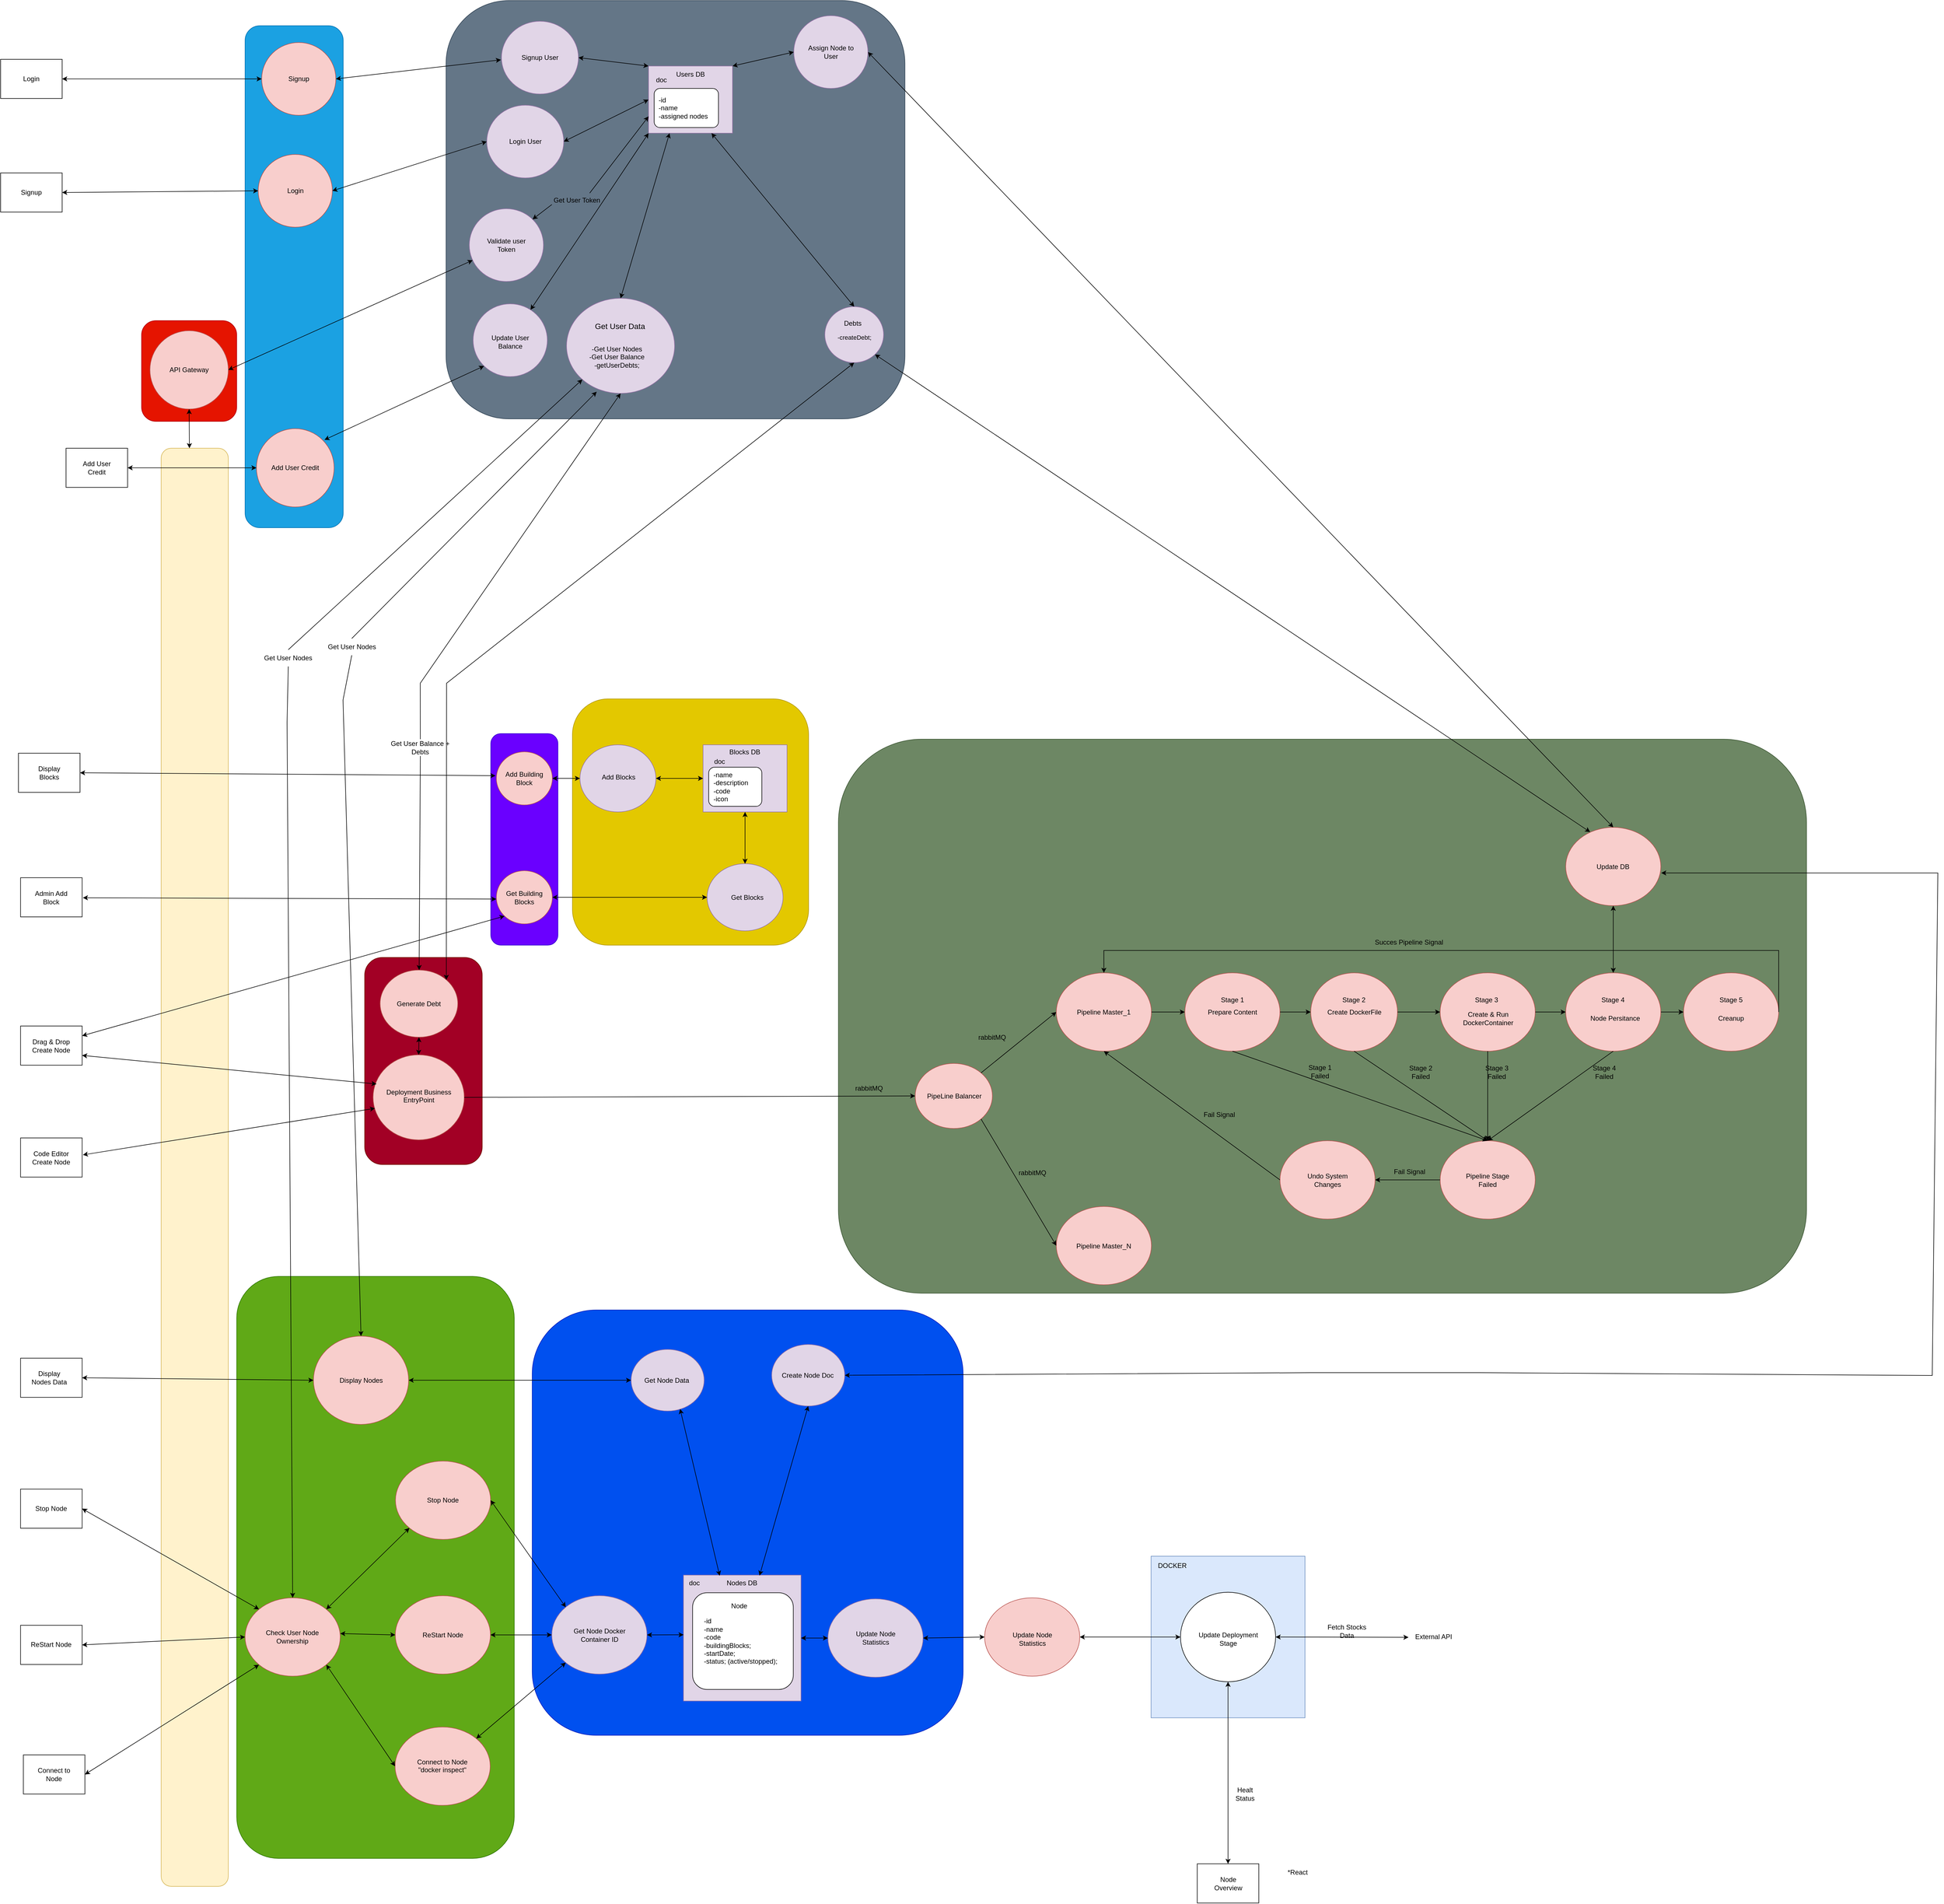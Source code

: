 <mxfile version="20.5.1" type="device"><diagram id="CX2EbhTH5DY4eyT1d9pQ" name="Page-1"><mxGraphModel dx="5688" dy="3056" grid="1" gridSize="10" guides="1" tooltips="1" connect="1" arrows="1" fold="1" page="1" pageScale="1" pageWidth="5000" pageHeight="5000" math="0" shadow="0"><root><mxCell id="0"/><mxCell id="1" parent="0"/><mxCell id="4yPiyCCLw1guTcyPJbFI-19" value="" style="rounded=1;whiteSpace=wrap;html=1;fillColor=#6d8764;fontColor=#ffffff;strokeColor=#3A5431;" vertex="1" parent="1"><mxGeometry x="1855.3" y="1320" width="1730" height="990" as="geometry"/></mxCell><mxCell id="4yPiyCCLw1guTcyPJbFI-14" value="" style="rounded=1;whiteSpace=wrap;html=1;fillColor=#0050ef;strokeColor=#001DBC;fontColor=#ffffff;" vertex="1" parent="1"><mxGeometry x="1308.1" y="2340" width="770" height="760" as="geometry"/></mxCell><mxCell id="4yPiyCCLw1guTcyPJbFI-13" value="" style="rounded=1;whiteSpace=wrap;html=1;fillColor=#e3c800;fontColor=#000000;strokeColor=#B09500;" vertex="1" parent="1"><mxGeometry x="1380" y="1248" width="422" height="440" as="geometry"/></mxCell><mxCell id="4yPiyCCLw1guTcyPJbFI-12" value="" style="rounded=1;whiteSpace=wrap;html=1;fillColor=#647687;fontColor=#ffffff;strokeColor=#314354;" vertex="1" parent="1"><mxGeometry x="1154.12" width="820" height="747.5" as="geometry"/></mxCell><mxCell id="4yPiyCCLw1guTcyPJbFI-11" value="" style="rounded=1;whiteSpace=wrap;html=1;fillColor=#e51400;fontColor=#ffffff;strokeColor=#B20000;" vertex="1" parent="1"><mxGeometry x="610" y="572" width="170" height="180" as="geometry"/></mxCell><mxCell id="4yPiyCCLw1guTcyPJbFI-10" value="" style="rounded=1;whiteSpace=wrap;html=1;fillColor=#a20025;fontColor=#ffffff;strokeColor=#6F0000;" vertex="1" parent="1"><mxGeometry x="1008.71" y="1710" width="210.02" height="370" as="geometry"/></mxCell><mxCell id="4yPiyCCLw1guTcyPJbFI-9" value="" style="rounded=1;whiteSpace=wrap;html=1;fillColor=#60a917;fontColor=#ffffff;strokeColor=#2D7600;" vertex="1" parent="1"><mxGeometry x="780" y="2280" width="496" height="1040" as="geometry"/></mxCell><mxCell id="4yPiyCCLw1guTcyPJbFI-8" value="" style="rounded=1;whiteSpace=wrap;html=1;fillColor=#6a00ff;fontColor=#ffffff;strokeColor=#3700CC;" vertex="1" parent="1"><mxGeometry x="1234.06" y="1310" width="120" height="378" as="geometry"/></mxCell><mxCell id="4yPiyCCLw1guTcyPJbFI-7" value="" style="rounded=1;whiteSpace=wrap;html=1;fillColor=#1ba1e2;fontColor=#ffffff;strokeColor=#006EAF;" vertex="1" parent="1"><mxGeometry x="795" y="45" width="175.33" height="897" as="geometry"/></mxCell><mxCell id="N2k1ylwCpe_mX1LyDYeT-7" value="" style="rounded=0;whiteSpace=wrap;html=1;" parent="1" vertex="1"><mxGeometry x="358.07" y="105" width="110" height="70" as="geometry"/></mxCell><mxCell id="N2k1ylwCpe_mX1LyDYeT-8" value="Login" style="text;html=1;strokeColor=none;fillColor=none;align=center;verticalAlign=middle;whiteSpace=wrap;rounded=0;" parent="1" vertex="1"><mxGeometry x="383.07" y="125" width="60" height="30" as="geometry"/></mxCell><mxCell id="N2k1ylwCpe_mX1LyDYeT-9" value="" style="rounded=0;whiteSpace=wrap;html=1;" parent="1" vertex="1"><mxGeometry x="358.07" y="308" width="110" height="70" as="geometry"/></mxCell><mxCell id="N2k1ylwCpe_mX1LyDYeT-10" value="Signup" style="text;html=1;strokeColor=none;fillColor=none;align=center;verticalAlign=middle;whiteSpace=wrap;rounded=0;" parent="1" vertex="1"><mxGeometry x="383.07" y="328" width="60" height="30" as="geometry"/></mxCell><mxCell id="N2k1ylwCpe_mX1LyDYeT-13" value="" style="rounded=0;whiteSpace=wrap;html=1;" parent="1" vertex="1"><mxGeometry x="390" y="1345" width="110" height="70" as="geometry"/></mxCell><mxCell id="N2k1ylwCpe_mX1LyDYeT-14" value="Display Blocks" style="text;html=1;strokeColor=none;fillColor=none;align=center;verticalAlign=middle;whiteSpace=wrap;rounded=0;" parent="1" vertex="1"><mxGeometry x="415" y="1365" width="60" height="30" as="geometry"/></mxCell><mxCell id="N2k1ylwCpe_mX1LyDYeT-18" value="" style="rounded=0;whiteSpace=wrap;html=1;fillColor=#e1d5e7;strokeColor=#9673a6;" parent="1" vertex="1"><mxGeometry x="1516.0" y="117" width="150" height="120" as="geometry"/></mxCell><mxCell id="N2k1ylwCpe_mX1LyDYeT-19" value="Users DB" style="text;html=1;strokeColor=none;fillColor=none;align=center;verticalAlign=middle;whiteSpace=wrap;rounded=0;" parent="1" vertex="1"><mxGeometry x="1561.0" y="122" width="60" height="20" as="geometry"/></mxCell><mxCell id="N2k1ylwCpe_mX1LyDYeT-20" value="" style="rounded=1;whiteSpace=wrap;html=1;" parent="1" vertex="1"><mxGeometry x="1526.0" y="157" width="115" height="70" as="geometry"/></mxCell><mxCell id="N2k1ylwCpe_mX1LyDYeT-21" value="-id&lt;br&gt;-name&lt;br&gt;-assigned nodes" style="text;html=1;strokeColor=none;fillColor=none;align=left;verticalAlign=middle;whiteSpace=wrap;rounded=0;" parent="1" vertex="1"><mxGeometry x="1532.25" y="162" width="108.75" height="60" as="geometry"/></mxCell><mxCell id="N2k1ylwCpe_mX1LyDYeT-22" value="doc" style="text;html=1;strokeColor=none;fillColor=none;align=center;verticalAlign=middle;whiteSpace=wrap;rounded=0;" parent="1" vertex="1"><mxGeometry x="1516.0" y="127" width="45.63" height="30" as="geometry"/></mxCell><mxCell id="N2k1ylwCpe_mX1LyDYeT-23" value="" style="ellipse;whiteSpace=wrap;html=1;fillColor=#f8cecc;strokeColor=#b85450;" parent="1" vertex="1"><mxGeometry x="625" y="590" width="140" height="140" as="geometry"/></mxCell><mxCell id="N2k1ylwCpe_mX1LyDYeT-24" value="API Gateway" style="text;html=1;strokeColor=none;fillColor=none;align=center;verticalAlign=middle;whiteSpace=wrap;rounded=0;" parent="1" vertex="1"><mxGeometry x="650" y="645" width="90" height="30" as="geometry"/></mxCell><mxCell id="N2k1ylwCpe_mX1LyDYeT-25" value="" style="ellipse;whiteSpace=wrap;html=1;fillColor=#e1d5e7;strokeColor=#9673a6;" parent="1" vertex="1"><mxGeometry x="1195.67" y="372" width="132.5" height="130" as="geometry"/></mxCell><mxCell id="N2k1ylwCpe_mX1LyDYeT-26" value="Validate user Token" style="text;html=1;strokeColor=none;fillColor=none;align=center;verticalAlign=middle;whiteSpace=wrap;rounded=0;" parent="1" vertex="1"><mxGeometry x="1216.92" y="422" width="90" height="30" as="geometry"/></mxCell><mxCell id="N2k1ylwCpe_mX1LyDYeT-27" value="" style="ellipse;whiteSpace=wrap;html=1;fillColor=#e1d5e7;strokeColor=#9673a6;" parent="1" vertex="1"><mxGeometry x="1253.17" y="37" width="137.5" height="130" as="geometry"/></mxCell><mxCell id="N2k1ylwCpe_mX1LyDYeT-28" value="Signup User" style="text;html=1;strokeColor=none;fillColor=none;align=center;verticalAlign=middle;whiteSpace=wrap;rounded=0;" parent="1" vertex="1"><mxGeometry x="1276.92" y="87" width="90" height="30" as="geometry"/></mxCell><mxCell id="N2k1ylwCpe_mX1LyDYeT-32" value="" style="ellipse;whiteSpace=wrap;html=1;fillColor=#e1d5e7;strokeColor=#9673a6;" parent="1" vertex="1"><mxGeometry x="1226.92" y="187" width="137.5" height="130" as="geometry"/></mxCell><mxCell id="N2k1ylwCpe_mX1LyDYeT-33" value="Login User" style="text;html=1;strokeColor=none;fillColor=none;align=center;verticalAlign=middle;whiteSpace=wrap;rounded=0;" parent="1" vertex="1"><mxGeometry x="1250.67" y="237" width="90" height="30" as="geometry"/></mxCell><mxCell id="N2k1ylwCpe_mX1LyDYeT-34" value="" style="ellipse;whiteSpace=wrap;html=1;fillColor=#f8cecc;strokeColor=#b85450;" parent="1" vertex="1"><mxGeometry x="824.67" y="75" width="132.5" height="130" as="geometry"/></mxCell><mxCell id="N2k1ylwCpe_mX1LyDYeT-35" value="Signup" style="text;html=1;strokeColor=none;fillColor=none;align=center;verticalAlign=middle;whiteSpace=wrap;rounded=0;" parent="1" vertex="1"><mxGeometry x="845.92" y="125" width="90" height="30" as="geometry"/></mxCell><mxCell id="N2k1ylwCpe_mX1LyDYeT-36" value="" style="endArrow=classic;startArrow=classic;html=1;rounded=0;exitX=1;exitY=0.5;exitDx=0;exitDy=0;entryX=0;entryY=0.5;entryDx=0;entryDy=0;" parent="1" source="N2k1ylwCpe_mX1LyDYeT-7" target="N2k1ylwCpe_mX1LyDYeT-34" edge="1"><mxGeometry width="50" height="50" relative="1" as="geometry"><mxPoint x="998.07" y="395" as="sourcePoint"/><mxPoint x="580" y="230" as="targetPoint"/></mxGeometry></mxCell><mxCell id="N2k1ylwCpe_mX1LyDYeT-42" value="" style="endArrow=classic;startArrow=classic;html=1;rounded=0;exitX=1;exitY=0.5;exitDx=0;exitDy=0;entryX=0;entryY=0.5;entryDx=0;entryDy=0;" parent="1" source="N2k1ylwCpe_mX1LyDYeT-9" target="4yPiyCCLw1guTcyPJbFI-5" edge="1"><mxGeometry width="50" height="50" relative="1" as="geometry"><mxPoint x="858.07" y="335" as="sourcePoint"/><mxPoint x="550" y="490" as="targetPoint"/></mxGeometry></mxCell><mxCell id="N2k1ylwCpe_mX1LyDYeT-43" value="" style="endArrow=classic;startArrow=classic;html=1;rounded=0;entryX=0;entryY=0.5;entryDx=0;entryDy=0;exitX=1;exitY=0.5;exitDx=0;exitDy=0;" parent="1" source="4yPiyCCLw1guTcyPJbFI-5" target="N2k1ylwCpe_mX1LyDYeT-32" edge="1"><mxGeometry width="50" height="50" relative="1" as="geometry"><mxPoint x="980" y="290" as="sourcePoint"/><mxPoint x="1038.07" y="305" as="targetPoint"/></mxGeometry></mxCell><mxCell id="N2k1ylwCpe_mX1LyDYeT-44" value="" style="endArrow=classic;startArrow=classic;html=1;rounded=0;exitX=1;exitY=0.5;exitDx=0;exitDy=0;entryX=-0.007;entryY=0.53;entryDx=0;entryDy=0;entryPerimeter=0;" parent="1" source="N2k1ylwCpe_mX1LyDYeT-34" target="N2k1ylwCpe_mX1LyDYeT-27" edge="1"><mxGeometry width="50" height="50" relative="1" as="geometry"><mxPoint x="988.07" y="355" as="sourcePoint"/><mxPoint x="1038.07" y="305" as="targetPoint"/></mxGeometry></mxCell><mxCell id="N2k1ylwCpe_mX1LyDYeT-45" value="" style="endArrow=classic;startArrow=classic;html=1;rounded=0;entryX=0;entryY=0;entryDx=0;entryDy=0;exitX=1;exitY=0.5;exitDx=0;exitDy=0;" parent="1" source="N2k1ylwCpe_mX1LyDYeT-27" target="N2k1ylwCpe_mX1LyDYeT-18" edge="1"><mxGeometry width="50" height="50" relative="1" as="geometry"><mxPoint x="1381.94" y="272" as="sourcePoint"/><mxPoint x="1521.94" y="412" as="targetPoint"/></mxGeometry></mxCell><mxCell id="N2k1ylwCpe_mX1LyDYeT-46" value="" style="endArrow=classic;startArrow=classic;html=1;rounded=0;exitX=1;exitY=0.5;exitDx=0;exitDy=0;entryX=0;entryY=0.5;entryDx=0;entryDy=0;" parent="1" source="N2k1ylwCpe_mX1LyDYeT-32" target="N2k1ylwCpe_mX1LyDYeT-18" edge="1"><mxGeometry width="50" height="50" relative="1" as="geometry"><mxPoint x="1411.94" y="382" as="sourcePoint"/><mxPoint x="1461.94" y="332" as="targetPoint"/></mxGeometry></mxCell><mxCell id="N2k1ylwCpe_mX1LyDYeT-49" value="" style="endArrow=classic;startArrow=classic;html=1;rounded=0;exitX=1;exitY=0.5;exitDx=0;exitDy=0;" parent="1" source="N2k1ylwCpe_mX1LyDYeT-23" target="N2k1ylwCpe_mX1LyDYeT-25" edge="1"><mxGeometry width="50" height="50" relative="1" as="geometry"><mxPoint x="940" y="800" as="sourcePoint"/><mxPoint x="990" y="750" as="targetPoint"/></mxGeometry></mxCell><mxCell id="N2k1ylwCpe_mX1LyDYeT-50" value="" style="rounded=0;whiteSpace=wrap;html=1;" parent="1" vertex="1"><mxGeometry x="393.75" y="2032.5" width="110" height="70" as="geometry"/></mxCell><mxCell id="N2k1ylwCpe_mX1LyDYeT-51" value="Code Editor Create Node" style="text;html=1;strokeColor=none;fillColor=none;align=center;verticalAlign=middle;whiteSpace=wrap;rounded=0;" parent="1" vertex="1"><mxGeometry x="406.25" y="2052.5" width="85" height="30" as="geometry"/></mxCell><mxCell id="N2k1ylwCpe_mX1LyDYeT-52" value="" style="rounded=0;whiteSpace=wrap;html=1;" parent="1" vertex="1"><mxGeometry x="393.75" y="1832.5" width="110" height="70" as="geometry"/></mxCell><mxCell id="N2k1ylwCpe_mX1LyDYeT-53" value="Drag &amp;amp; Drop Create Node" style="text;html=1;strokeColor=none;fillColor=none;align=center;verticalAlign=middle;whiteSpace=wrap;rounded=0;" parent="1" vertex="1"><mxGeometry x="406.25" y="1852.5" width="85" height="30" as="geometry"/></mxCell><mxCell id="N2k1ylwCpe_mX1LyDYeT-55" value="" style="rounded=0;whiteSpace=wrap;html=1;" parent="1" vertex="1"><mxGeometry x="393.75" y="2426.1" width="110" height="70" as="geometry"/></mxCell><mxCell id="N2k1ylwCpe_mX1LyDYeT-56" value="Display Nodes Data" style="text;html=1;strokeColor=none;fillColor=none;align=center;verticalAlign=middle;whiteSpace=wrap;rounded=0;" parent="1" vertex="1"><mxGeometry x="406.25" y="2446.1" width="77.5" height="30" as="geometry"/></mxCell><mxCell id="N2k1ylwCpe_mX1LyDYeT-58" value="" style="rounded=0;whiteSpace=wrap;html=1;" parent="1" vertex="1"><mxGeometry x="393.75" y="2660" width="110" height="70" as="geometry"/></mxCell><mxCell id="N2k1ylwCpe_mX1LyDYeT-59" value="Stop Node" style="text;html=1;strokeColor=none;fillColor=none;align=center;verticalAlign=middle;whiteSpace=wrap;rounded=0;" parent="1" vertex="1"><mxGeometry x="406.25" y="2680" width="85" height="30" as="geometry"/></mxCell><mxCell id="N2k1ylwCpe_mX1LyDYeT-60" value="" style="rounded=0;whiteSpace=wrap;html=1;" parent="1" vertex="1"><mxGeometry x="393.75" y="2903.44" width="110" height="70" as="geometry"/></mxCell><mxCell id="N2k1ylwCpe_mX1LyDYeT-61" value="ReStart Node" style="text;html=1;strokeColor=none;fillColor=none;align=center;verticalAlign=middle;whiteSpace=wrap;rounded=0;" parent="1" vertex="1"><mxGeometry x="406.25" y="2923.44" width="85" height="30" as="geometry"/></mxCell><mxCell id="N2k1ylwCpe_mX1LyDYeT-62" value="" style="rounded=0;whiteSpace=wrap;html=1;" parent="1" vertex="1"><mxGeometry x="393.75" y="1567.5" width="110" height="70" as="geometry"/></mxCell><mxCell id="N2k1ylwCpe_mX1LyDYeT-63" value="Admin Add Block" style="text;html=1;strokeColor=none;fillColor=none;align=center;verticalAlign=middle;whiteSpace=wrap;rounded=0;" parent="1" vertex="1"><mxGeometry x="406.25" y="1587.5" width="85" height="30" as="geometry"/></mxCell><mxCell id="N2k1ylwCpe_mX1LyDYeT-64" value="" style="rounded=1;whiteSpace=wrap;html=1;fillColor=#fff2cc;strokeColor=#d6b656;" parent="1" vertex="1"><mxGeometry x="645" y="800" width="120" height="2570" as="geometry"/></mxCell><mxCell id="N2k1ylwCpe_mX1LyDYeT-66" value="" style="rounded=0;whiteSpace=wrap;html=1;" parent="1" vertex="1"><mxGeometry x="398.75" y="3135" width="110" height="70" as="geometry"/></mxCell><mxCell id="N2k1ylwCpe_mX1LyDYeT-67" value="Connect to Node" style="text;html=1;strokeColor=none;fillColor=none;align=center;verticalAlign=middle;whiteSpace=wrap;rounded=0;" parent="1" vertex="1"><mxGeometry x="411.25" y="3155" width="85" height="30" as="geometry"/></mxCell><mxCell id="N2k1ylwCpe_mX1LyDYeT-68" value="" style="rounded=0;whiteSpace=wrap;html=1;fillColor=#e1d5e7;strokeColor=#9673a6;" parent="1" vertex="1"><mxGeometry x="1613.44" y="1330" width="150" height="120" as="geometry"/></mxCell><mxCell id="N2k1ylwCpe_mX1LyDYeT-69" value="Blocks DB" style="text;html=1;strokeColor=none;fillColor=none;align=center;verticalAlign=middle;whiteSpace=wrap;rounded=0;" parent="1" vertex="1"><mxGeometry x="1658.44" y="1335" width="60" height="15" as="geometry"/></mxCell><mxCell id="N2k1ylwCpe_mX1LyDYeT-70" value="" style="rounded=1;whiteSpace=wrap;html=1;" parent="1" vertex="1"><mxGeometry x="1623.44" y="1370" width="95" height="70" as="geometry"/></mxCell><mxCell id="N2k1ylwCpe_mX1LyDYeT-71" value="-name&lt;br&gt;-description&lt;br&gt;-code&lt;br&gt;-icon" style="text;html=1;strokeColor=none;fillColor=none;align=left;verticalAlign=middle;whiteSpace=wrap;rounded=0;" parent="1" vertex="1"><mxGeometry x="1629.69" y="1375" width="82.5" height="60" as="geometry"/></mxCell><mxCell id="N2k1ylwCpe_mX1LyDYeT-72" value="doc" style="text;html=1;strokeColor=none;fillColor=none;align=center;verticalAlign=middle;whiteSpace=wrap;rounded=0;" parent="1" vertex="1"><mxGeometry x="1613.44" y="1345" width="60" height="30" as="geometry"/></mxCell><mxCell id="N2k1ylwCpe_mX1LyDYeT-74" value="" style="ellipse;whiteSpace=wrap;html=1;fillColor=#e1d5e7;strokeColor=#9673a6;" parent="1" vertex="1"><mxGeometry x="1393.44" y="1330" width="135.63" height="120" as="geometry"/></mxCell><mxCell id="N2k1ylwCpe_mX1LyDYeT-75" value="&lt;div&gt;&lt;br&gt;&lt;/div&gt;&lt;div&gt;Add Blocks&lt;/div&gt;" style="text;html=1;strokeColor=none;fillColor=none;align=center;verticalAlign=middle;whiteSpace=wrap;rounded=0;" parent="1" vertex="1"><mxGeometry x="1420.63" y="1365" width="83.44" height="30" as="geometry"/></mxCell><mxCell id="N2k1ylwCpe_mX1LyDYeT-76" value="" style="ellipse;whiteSpace=wrap;html=1;fillColor=#e1d5e7;strokeColor=#9673a6;" parent="1" vertex="1"><mxGeometry x="1620.62" y="1542.5" width="135.63" height="120" as="geometry"/></mxCell><mxCell id="N2k1ylwCpe_mX1LyDYeT-77" value="Get Blocks" style="text;html=1;strokeColor=none;fillColor=none;align=center;verticalAlign=middle;whiteSpace=wrap;rounded=0;" parent="1" vertex="1"><mxGeometry x="1651.38" y="1587.5" width="83.44" height="30" as="geometry"/></mxCell><mxCell id="N2k1ylwCpe_mX1LyDYeT-78" value="" style="endArrow=classic;startArrow=classic;html=1;rounded=0;entryX=0.5;entryY=1;entryDx=0;entryDy=0;exitX=0.5;exitY=0;exitDx=0;exitDy=0;" parent="1" source="N2k1ylwCpe_mX1LyDYeT-76" target="N2k1ylwCpe_mX1LyDYeT-68" edge="1"><mxGeometry width="50" height="50" relative="1" as="geometry"><mxPoint x="1403.44" y="1482.5" as="sourcePoint"/><mxPoint x="1453.44" y="1432.5" as="targetPoint"/></mxGeometry></mxCell><mxCell id="N2k1ylwCpe_mX1LyDYeT-79" value="" style="endArrow=classic;startArrow=classic;html=1;rounded=0;entryX=0;entryY=0.5;entryDx=0;entryDy=0;exitX=1;exitY=0.5;exitDx=0;exitDy=0;" parent="1" source="N2k1ylwCpe_mX1LyDYeT-74" target="N2k1ylwCpe_mX1LyDYeT-68" edge="1"><mxGeometry width="50" height="50" relative="1" as="geometry"><mxPoint x="1453.44" y="1540" as="sourcePoint"/><mxPoint x="1503.44" y="1490" as="targetPoint"/></mxGeometry></mxCell><mxCell id="N2k1ylwCpe_mX1LyDYeT-80" value="" style="ellipse;whiteSpace=wrap;html=1;fillColor=#f8cecc;strokeColor=#b85450;" parent="1" vertex="1"><mxGeometry x="1244.06" y="1342.5" width="100" height="95" as="geometry"/></mxCell><mxCell id="N2k1ylwCpe_mX1LyDYeT-82" value="Add Building Block" style="text;html=1;strokeColor=none;fillColor=none;align=center;verticalAlign=middle;whiteSpace=wrap;rounded=0;" parent="1" vertex="1"><mxGeometry x="1254.06" y="1365" width="80" height="50" as="geometry"/></mxCell><mxCell id="N2k1ylwCpe_mX1LyDYeT-83" value="" style="endArrow=classic;startArrow=classic;html=1;rounded=0;entryX=0;entryY=0.5;entryDx=0;entryDy=0;" parent="1" source="N2k1ylwCpe_mX1LyDYeT-80" target="N2k1ylwCpe_mX1LyDYeT-74" edge="1"><mxGeometry width="50" height="50" relative="1" as="geometry"><mxPoint x="1344.06" y="1320" as="sourcePoint"/><mxPoint x="1394.06" y="1270" as="targetPoint"/></mxGeometry></mxCell><mxCell id="N2k1ylwCpe_mX1LyDYeT-84" value="" style="ellipse;whiteSpace=wrap;html=1;fillColor=#f8cecc;strokeColor=#b85450;" parent="1" vertex="1"><mxGeometry x="1244.06" y="1555" width="100" height="95" as="geometry"/></mxCell><mxCell id="N2k1ylwCpe_mX1LyDYeT-85" value="Get Building Blocks" style="text;html=1;strokeColor=none;fillColor=none;align=center;verticalAlign=middle;whiteSpace=wrap;rounded=0;" parent="1" vertex="1"><mxGeometry x="1259.06" y="1576.25" width="70" height="52.5" as="geometry"/></mxCell><mxCell id="N2k1ylwCpe_mX1LyDYeT-86" value="" style="endArrow=classic;startArrow=classic;html=1;rounded=0;entryX=0;entryY=0.5;entryDx=0;entryDy=0;exitX=1;exitY=0.5;exitDx=0;exitDy=0;" parent="1" source="N2k1ylwCpe_mX1LyDYeT-84" target="N2k1ylwCpe_mX1LyDYeT-76" edge="1"><mxGeometry width="50" height="50" relative="1" as="geometry"><mxPoint x="1454.06" y="1480" as="sourcePoint"/><mxPoint x="1504.06" y="1430" as="targetPoint"/></mxGeometry></mxCell><mxCell id="N2k1ylwCpe_mX1LyDYeT-87" value="" style="endArrow=classic;startArrow=classic;html=1;rounded=0;entryX=-0.016;entryY=0.449;entryDx=0;entryDy=0;entryPerimeter=0;exitX=1;exitY=0.5;exitDx=0;exitDy=0;" parent="1" source="N2k1ylwCpe_mX1LyDYeT-13" target="N2k1ylwCpe_mX1LyDYeT-80" edge="1"><mxGeometry width="50" height="50" relative="1" as="geometry"><mxPoint x="533.75" y="1520" as="sourcePoint"/><mxPoint x="583.75" y="1470" as="targetPoint"/></mxGeometry></mxCell><mxCell id="N2k1ylwCpe_mX1LyDYeT-88" value="" style="endArrow=classic;startArrow=classic;html=1;rounded=0;exitX=1.012;exitY=0.512;exitDx=0;exitDy=0;entryX=-0.001;entryY=0.533;entryDx=0;entryDy=0;entryPerimeter=0;exitPerimeter=0;" parent="1" source="N2k1ylwCpe_mX1LyDYeT-62" target="N2k1ylwCpe_mX1LyDYeT-84" edge="1"><mxGeometry width="50" height="50" relative="1" as="geometry"><mxPoint x="503.75" y="1592.5" as="sourcePoint"/><mxPoint x="903.75" y="1590" as="targetPoint"/></mxGeometry></mxCell><mxCell id="N2k1ylwCpe_mX1LyDYeT-89" value="" style="ellipse;whiteSpace=wrap;html=1;fillColor=#f8cecc;strokeColor=#b85450;" parent="1" vertex="1"><mxGeometry x="1023.73" y="1884.06" width="162.88" height="151.88" as="geometry"/></mxCell><mxCell id="N2k1ylwCpe_mX1LyDYeT-90" value="&lt;div&gt;Deployment Business&lt;/div&gt;&lt;div&gt;EntryPoint&lt;/div&gt;&lt;div&gt;&lt;br&gt;&lt;/div&gt;" style="text;html=1;strokeColor=none;fillColor=none;align=center;verticalAlign=middle;whiteSpace=wrap;rounded=0;" parent="1" vertex="1"><mxGeometry x="1045.22" y="1942.5" width="120.93" height="45" as="geometry"/></mxCell><mxCell id="N2k1ylwCpe_mX1LyDYeT-91" value="" style="endArrow=classic;startArrow=classic;html=1;rounded=0;exitX=1;exitY=0.75;exitDx=0;exitDy=0;entryX=0.038;entryY=0.343;entryDx=0;entryDy=0;entryPerimeter=0;" parent="1" source="N2k1ylwCpe_mX1LyDYeT-52" target="N2k1ylwCpe_mX1LyDYeT-89" edge="1"><mxGeometry width="50" height="50" relative="1" as="geometry"><mxPoint x="903.75" y="2002.5" as="sourcePoint"/><mxPoint x="953.75" y="1952.5" as="targetPoint"/></mxGeometry></mxCell><mxCell id="N2k1ylwCpe_mX1LyDYeT-92" value="" style="endArrow=classic;startArrow=classic;html=1;rounded=0;exitX=1.012;exitY=0.433;exitDx=0;exitDy=0;entryX=0.021;entryY=0.629;entryDx=0;entryDy=0;entryPerimeter=0;exitPerimeter=0;" parent="1" source="N2k1ylwCpe_mX1LyDYeT-50" target="N2k1ylwCpe_mX1LyDYeT-89" edge="1"><mxGeometry width="50" height="50" relative="1" as="geometry"><mxPoint x="491.25" y="1952.5" as="sourcePoint"/><mxPoint x="867.33" y="2008.95" as="targetPoint"/></mxGeometry></mxCell><mxCell id="N2k1ylwCpe_mX1LyDYeT-142" value="" style="ellipse;whiteSpace=wrap;html=1;fillColor=#f8cecc;strokeColor=#b85450;" parent="1" vertex="1"><mxGeometry x="1992.49" y="1899.37" width="137.97" height="116.25" as="geometry"/></mxCell><mxCell id="N2k1ylwCpe_mX1LyDYeT-143" value="" style="ellipse;whiteSpace=wrap;html=1;fillColor=#f8cecc;strokeColor=#b85450;" parent="1" vertex="1"><mxGeometry x="2474.39" y="1737.5" width="170" height="140" as="geometry"/></mxCell><mxCell id="N2k1ylwCpe_mX1LyDYeT-144" value="" style="ellipse;whiteSpace=wrap;html=1;fillColor=#f8cecc;strokeColor=#b85450;" parent="1" vertex="1"><mxGeometry x="2244.67" y="2155" width="170" height="140" as="geometry"/></mxCell><mxCell id="N2k1ylwCpe_mX1LyDYeT-145" value="PipeLine Balancer" style="text;html=1;strokeColor=none;fillColor=none;align=center;verticalAlign=middle;whiteSpace=wrap;rounded=0;" parent="1" vertex="1"><mxGeometry x="2010.77" y="1938.75" width="103.44" height="37.5" as="geometry"/></mxCell><mxCell id="N2k1ylwCpe_mX1LyDYeT-146" value="" style="endArrow=classic;html=1;rounded=0;exitX=1;exitY=0.5;exitDx=0;exitDy=0;entryX=0;entryY=0.5;entryDx=0;entryDy=0;" parent="1" source="N2k1ylwCpe_mX1LyDYeT-89" target="N2k1ylwCpe_mX1LyDYeT-142" edge="1"><mxGeometry width="50" height="50" relative="1" as="geometry"><mxPoint x="1384.06" y="1957.5" as="sourcePoint"/><mxPoint x="1224.06" y="1967.5" as="targetPoint"/></mxGeometry></mxCell><mxCell id="N2k1ylwCpe_mX1LyDYeT-147" value="" style="endArrow=classic;html=1;rounded=0;exitX=1;exitY=0;exitDx=0;exitDy=0;entryX=0;entryY=0.5;entryDx=0;entryDy=0;" parent="1" source="N2k1ylwCpe_mX1LyDYeT-142" target="N2k1ylwCpe_mX1LyDYeT-161" edge="1"><mxGeometry width="50" height="50" relative="1" as="geometry"><mxPoint x="1924.36" y="1967.5" as="sourcePoint"/><mxPoint x="2185.61" y="1777.5" as="targetPoint"/></mxGeometry></mxCell><mxCell id="N2k1ylwCpe_mX1LyDYeT-148" value="" style="endArrow=classic;html=1;rounded=0;exitX=1;exitY=1;exitDx=0;exitDy=0;entryX=0;entryY=0.5;entryDx=0;entryDy=0;" parent="1" source="N2k1ylwCpe_mX1LyDYeT-142" target="N2k1ylwCpe_mX1LyDYeT-144" edge="1"><mxGeometry width="50" height="50" relative="1" as="geometry"><mxPoint x="2100.922" y="1926.579" as="sourcePoint"/><mxPoint x="2315.61" y="1837.5" as="targetPoint"/></mxGeometry></mxCell><mxCell id="N2k1ylwCpe_mX1LyDYeT-149" value="Prepare Content" style="text;html=1;strokeColor=none;fillColor=none;align=center;verticalAlign=middle;whiteSpace=wrap;rounded=0;" parent="1" vertex="1"><mxGeometry x="2507.67" y="1788.75" width="103.44" height="37.5" as="geometry"/></mxCell><mxCell id="N2k1ylwCpe_mX1LyDYeT-150" value="rabbitMQ" style="text;html=1;strokeColor=none;fillColor=none;align=center;verticalAlign=middle;whiteSpace=wrap;rounded=0;" parent="1" vertex="1"><mxGeometry x="1880.0" y="1929.37" width="60" height="30" as="geometry"/></mxCell><mxCell id="N2k1ylwCpe_mX1LyDYeT-151" value="rabbitMQ" style="text;html=1;strokeColor=none;fillColor=none;align=center;verticalAlign=middle;whiteSpace=wrap;rounded=0;" parent="1" vertex="1"><mxGeometry x="2099.67" y="1837.5" width="60" height="30" as="geometry"/></mxCell><mxCell id="N2k1ylwCpe_mX1LyDYeT-152" value="rabbitMQ" style="text;html=1;strokeColor=none;fillColor=none;align=center;verticalAlign=middle;whiteSpace=wrap;rounded=0;" parent="1" vertex="1"><mxGeometry x="2171.87" y="2080" width="60" height="30" as="geometry"/></mxCell><mxCell id="N2k1ylwCpe_mX1LyDYeT-153" value="" style="ellipse;whiteSpace=wrap;html=1;fillColor=#f8cecc;strokeColor=#b85450;" parent="1" vertex="1"><mxGeometry x="2699.36" y="1737.5" width="155" height="140" as="geometry"/></mxCell><mxCell id="N2k1ylwCpe_mX1LyDYeT-154" value="Create DockerFile" style="text;html=1;strokeColor=none;fillColor=none;align=center;verticalAlign=middle;whiteSpace=wrap;rounded=0;" parent="1" vertex="1"><mxGeometry x="2725.92" y="1788.75" width="103.44" height="37.5" as="geometry"/></mxCell><mxCell id="N2k1ylwCpe_mX1LyDYeT-155" value="" style="ellipse;whiteSpace=wrap;html=1;fillColor=#f8cecc;strokeColor=#b85450;" parent="1" vertex="1"><mxGeometry x="2930.58" y="1737.5" width="170" height="140" as="geometry"/></mxCell><mxCell id="N2k1ylwCpe_mX1LyDYeT-156" value="Create &amp;amp; Run DockerContainer" style="text;html=1;strokeColor=none;fillColor=none;align=center;verticalAlign=middle;whiteSpace=wrap;rounded=0;" parent="1" vertex="1"><mxGeometry x="2965.11" y="1800" width="103.44" height="37.5" as="geometry"/></mxCell><mxCell id="N2k1ylwCpe_mX1LyDYeT-157" value="" style="ellipse;whiteSpace=wrap;html=1;fillColor=#f8cecc;strokeColor=#b85450;" parent="1" vertex="1"><mxGeometry x="3154.96" y="1737.5" width="170" height="140" as="geometry"/></mxCell><mxCell id="N2k1ylwCpe_mX1LyDYeT-158" value="Node Persitance " style="text;html=1;strokeColor=none;fillColor=none;align=center;verticalAlign=middle;whiteSpace=wrap;rounded=0;" parent="1" vertex="1"><mxGeometry x="3191.84" y="1800" width="103.44" height="37.5" as="geometry"/></mxCell><mxCell id="N2k1ylwCpe_mX1LyDYeT-159" value="" style="ellipse;whiteSpace=wrap;html=1;fillColor=#f8cecc;strokeColor=#b85450;" parent="1" vertex="1"><mxGeometry x="3365.58" y="1737.5" width="170" height="140" as="geometry"/></mxCell><mxCell id="N2k1ylwCpe_mX1LyDYeT-160" value="Creanup" style="text;html=1;strokeColor=none;fillColor=none;align=center;verticalAlign=middle;whiteSpace=wrap;rounded=0;" parent="1" vertex="1"><mxGeometry x="3398.86" y="1800" width="103.44" height="37.5" as="geometry"/></mxCell><mxCell id="N2k1ylwCpe_mX1LyDYeT-161" value="" style="ellipse;whiteSpace=wrap;html=1;fillColor=#f8cecc;strokeColor=#b85450;" parent="1" vertex="1"><mxGeometry x="2244.67" y="1737.5" width="170" height="140" as="geometry"/></mxCell><mxCell id="N2k1ylwCpe_mX1LyDYeT-162" value="Pipeline Master_1" style="text;html=1;strokeColor=none;fillColor=none;align=center;verticalAlign=middle;whiteSpace=wrap;rounded=0;" parent="1" vertex="1"><mxGeometry x="2277.95" y="1788.75" width="103.44" height="37.5" as="geometry"/></mxCell><mxCell id="N2k1ylwCpe_mX1LyDYeT-163" value="" style="endArrow=classic;html=1;rounded=0;exitX=1;exitY=0.5;exitDx=0;exitDy=0;entryX=0.5;entryY=0;entryDx=0;entryDy=0;" parent="1" source="N2k1ylwCpe_mX1LyDYeT-159" target="N2k1ylwCpe_mX1LyDYeT-161" edge="1"><mxGeometry width="50" height="50" relative="1" as="geometry"><mxPoint x="2815.61" y="1677.5" as="sourcePoint"/><mxPoint x="2315.61" y="1697.5" as="targetPoint"/><Array as="points"><mxPoint x="3535.61" y="1697.5"/><mxPoint x="2329.61" y="1697.5"/></Array></mxGeometry></mxCell><mxCell id="N2k1ylwCpe_mX1LyDYeT-164" value="" style="endArrow=classic;html=1;rounded=0;exitX=1;exitY=0.5;exitDx=0;exitDy=0;entryX=0;entryY=0.5;entryDx=0;entryDy=0;" parent="1" source="N2k1ylwCpe_mX1LyDYeT-161" target="N2k1ylwCpe_mX1LyDYeT-143" edge="1"><mxGeometry width="50" height="50" relative="1" as="geometry"><mxPoint x="2505.61" y="1807.5" as="sourcePoint"/><mxPoint x="2555.61" y="1757.5" as="targetPoint"/></mxGeometry></mxCell><mxCell id="N2k1ylwCpe_mX1LyDYeT-165" value="" style="endArrow=classic;html=1;rounded=0;exitX=1;exitY=0.5;exitDx=0;exitDy=0;entryX=0;entryY=0.5;entryDx=0;entryDy=0;" parent="1" source="N2k1ylwCpe_mX1LyDYeT-143" target="N2k1ylwCpe_mX1LyDYeT-153" edge="1"><mxGeometry width="50" height="50" relative="1" as="geometry"><mxPoint x="2795.61" y="1847.5" as="sourcePoint"/><mxPoint x="2695.61" y="1807.5" as="targetPoint"/></mxGeometry></mxCell><mxCell id="N2k1ylwCpe_mX1LyDYeT-166" value="" style="endArrow=classic;html=1;rounded=0;entryX=0;entryY=0.5;entryDx=0;entryDy=0;exitX=1;exitY=0.5;exitDx=0;exitDy=0;" parent="1" source="N2k1ylwCpe_mX1LyDYeT-153" target="N2k1ylwCpe_mX1LyDYeT-155" edge="1"><mxGeometry width="50" height="50" relative="1" as="geometry"><mxPoint x="2725.61" y="1847.5" as="sourcePoint"/><mxPoint x="2775.61" y="1797.5" as="targetPoint"/></mxGeometry></mxCell><mxCell id="N2k1ylwCpe_mX1LyDYeT-167" value="" style="endArrow=classic;html=1;rounded=0;exitX=1;exitY=0.5;exitDx=0;exitDy=0;entryX=0;entryY=0.5;entryDx=0;entryDy=0;" parent="1" source="N2k1ylwCpe_mX1LyDYeT-155" target="N2k1ylwCpe_mX1LyDYeT-157" edge="1"><mxGeometry width="50" height="50" relative="1" as="geometry"><mxPoint x="3215.61" y="1877.5" as="sourcePoint"/><mxPoint x="3265.61" y="1827.5" as="targetPoint"/></mxGeometry></mxCell><mxCell id="N2k1ylwCpe_mX1LyDYeT-168" value="" style="endArrow=classic;html=1;rounded=0;entryX=0;entryY=0.5;entryDx=0;entryDy=0;exitX=1;exitY=0.5;exitDx=0;exitDy=0;" parent="1" source="N2k1ylwCpe_mX1LyDYeT-157" target="N2k1ylwCpe_mX1LyDYeT-159" edge="1"><mxGeometry width="50" height="50" relative="1" as="geometry"><mxPoint x="3215.61" y="1877.5" as="sourcePoint"/><mxPoint x="3265.61" y="1827.5" as="targetPoint"/></mxGeometry></mxCell><mxCell id="N2k1ylwCpe_mX1LyDYeT-169" value="" style="ellipse;whiteSpace=wrap;html=1;fillColor=#f8cecc;strokeColor=#b85450;" parent="1" vertex="1"><mxGeometry x="2930.58" y="2037.5" width="170" height="140" as="geometry"/></mxCell><mxCell id="N2k1ylwCpe_mX1LyDYeT-170" value="" style="ellipse;whiteSpace=wrap;html=1;fillColor=#f8cecc;strokeColor=#b85450;" parent="1" vertex="1"><mxGeometry x="2644.39" y="2037.5" width="170" height="140" as="geometry"/></mxCell><mxCell id="N2k1ylwCpe_mX1LyDYeT-171" value="Pipeline Stage Failed" style="text;html=1;strokeColor=none;fillColor=none;align=center;verticalAlign=middle;whiteSpace=wrap;rounded=0;" parent="1" vertex="1"><mxGeometry x="2963.86" y="2088.75" width="103.44" height="37.5" as="geometry"/></mxCell><mxCell id="N2k1ylwCpe_mX1LyDYeT-172" value="Undo System Changes" style="text;html=1;strokeColor=none;fillColor=none;align=center;verticalAlign=middle;whiteSpace=wrap;rounded=0;" parent="1" vertex="1"><mxGeometry x="2677.67" y="2088.75" width="103.44" height="37.5" as="geometry"/></mxCell><mxCell id="N2k1ylwCpe_mX1LyDYeT-173" value="" style="endArrow=classic;html=1;rounded=0;exitX=0.5;exitY=1;exitDx=0;exitDy=0;entryX=0.5;entryY=0;entryDx=0;entryDy=0;" parent="1" source="N2k1ylwCpe_mX1LyDYeT-143" target="N2k1ylwCpe_mX1LyDYeT-169" edge="1"><mxGeometry width="50" height="50" relative="1" as="geometry"><mxPoint x="2845.61" y="2097.5" as="sourcePoint"/><mxPoint x="2895.61" y="2047.5" as="targetPoint"/></mxGeometry></mxCell><mxCell id="N2k1ylwCpe_mX1LyDYeT-174" value="" style="endArrow=classic;html=1;rounded=0;exitX=0.5;exitY=1;exitDx=0;exitDy=0;entryX=0.5;entryY=0;entryDx=0;entryDy=0;" parent="1" source="N2k1ylwCpe_mX1LyDYeT-153" target="N2k1ylwCpe_mX1LyDYeT-169" edge="1"><mxGeometry width="50" height="50" relative="1" as="geometry"><mxPoint x="2845.61" y="2097.5" as="sourcePoint"/><mxPoint x="2895.61" y="2047.5" as="targetPoint"/></mxGeometry></mxCell><mxCell id="N2k1ylwCpe_mX1LyDYeT-175" value="" style="endArrow=classic;html=1;rounded=0;entryX=0.5;entryY=0;entryDx=0;entryDy=0;exitX=0.5;exitY=1;exitDx=0;exitDy=0;" parent="1" source="N2k1ylwCpe_mX1LyDYeT-155" target="N2k1ylwCpe_mX1LyDYeT-169" edge="1"><mxGeometry width="50" height="50" relative="1" as="geometry"><mxPoint x="2845.61" y="2097.5" as="sourcePoint"/><mxPoint x="2895.61" y="2047.5" as="targetPoint"/></mxGeometry></mxCell><mxCell id="N2k1ylwCpe_mX1LyDYeT-176" value="" style="endArrow=classic;html=1;rounded=0;exitX=0.5;exitY=1;exitDx=0;exitDy=0;" parent="1" source="N2k1ylwCpe_mX1LyDYeT-157" edge="1"><mxGeometry width="50" height="50" relative="1" as="geometry"><mxPoint x="2845.61" y="2097.5" as="sourcePoint"/><mxPoint x="3015.61" y="2037.5" as="targetPoint"/></mxGeometry></mxCell><mxCell id="N2k1ylwCpe_mX1LyDYeT-178" value="" style="endArrow=classic;html=1;rounded=0;exitX=0;exitY=0.5;exitDx=0;exitDy=0;entryX=1;entryY=0.5;entryDx=0;entryDy=0;" parent="1" source="N2k1ylwCpe_mX1LyDYeT-169" target="N2k1ylwCpe_mX1LyDYeT-170" edge="1"><mxGeometry width="50" height="50" relative="1" as="geometry"><mxPoint x="2845.61" y="2097.5" as="sourcePoint"/><mxPoint x="2895.61" y="2047.5" as="targetPoint"/></mxGeometry></mxCell><mxCell id="N2k1ylwCpe_mX1LyDYeT-179" value="" style="endArrow=classic;html=1;rounded=0;exitX=0;exitY=0.5;exitDx=0;exitDy=0;entryX=0.5;entryY=1;entryDx=0;entryDy=0;" parent="1" source="N2k1ylwCpe_mX1LyDYeT-170" target="N2k1ylwCpe_mX1LyDYeT-161" edge="1"><mxGeometry width="50" height="50" relative="1" as="geometry"><mxPoint x="2695.61" y="2067.5" as="sourcePoint"/><mxPoint x="2745.61" y="2017.5" as="targetPoint"/></mxGeometry></mxCell><mxCell id="N2k1ylwCpe_mX1LyDYeT-180" value="Fail Signal" style="text;html=1;strokeColor=none;fillColor=none;align=center;verticalAlign=middle;whiteSpace=wrap;rounded=0;" parent="1" vertex="1"><mxGeometry x="2505.61" y="1976.25" width="60" height="30" as="geometry"/></mxCell><mxCell id="N2k1ylwCpe_mX1LyDYeT-181" value="Fail Signal" style="text;html=1;strokeColor=none;fillColor=none;align=center;verticalAlign=middle;whiteSpace=wrap;rounded=0;" parent="1" vertex="1"><mxGeometry x="2845.61" y="2077.5" width="60" height="30" as="geometry"/></mxCell><mxCell id="N2k1ylwCpe_mX1LyDYeT-182" value="Stage 2 Failed" style="text;html=1;strokeColor=none;fillColor=none;align=center;verticalAlign=middle;whiteSpace=wrap;rounded=0;" parent="1" vertex="1"><mxGeometry x="2865.61" y="1900" width="60" height="30" as="geometry"/></mxCell><mxCell id="N2k1ylwCpe_mX1LyDYeT-183" value="Stage 1 Failed" style="text;html=1;strokeColor=none;fillColor=none;align=center;verticalAlign=middle;whiteSpace=wrap;rounded=0;" parent="1" vertex="1"><mxGeometry x="2685.61" y="1899.37" width="60" height="30" as="geometry"/></mxCell><mxCell id="N2k1ylwCpe_mX1LyDYeT-184" value="Stage 3 Failed" style="text;html=1;strokeColor=none;fillColor=none;align=center;verticalAlign=middle;whiteSpace=wrap;rounded=0;" parent="1" vertex="1"><mxGeometry x="3002.45" y="1900" width="60" height="30" as="geometry"/></mxCell><mxCell id="N2k1ylwCpe_mX1LyDYeT-185" value="Stage 4 Failed" style="text;html=1;strokeColor=none;fillColor=none;align=center;verticalAlign=middle;whiteSpace=wrap;rounded=0;" parent="1" vertex="1"><mxGeometry x="3194.36" y="1900" width="60" height="30" as="geometry"/></mxCell><mxCell id="N2k1ylwCpe_mX1LyDYeT-187" value="Stage 1" style="text;html=1;strokeColor=none;fillColor=none;align=center;verticalAlign=middle;whiteSpace=wrap;rounded=0;" parent="1" vertex="1"><mxGeometry x="2507.67" y="1767.5" width="103.44" height="37.5" as="geometry"/></mxCell><mxCell id="N2k1ylwCpe_mX1LyDYeT-188" value="Stage 2" style="text;html=1;strokeColor=none;fillColor=none;align=center;verticalAlign=middle;whiteSpace=wrap;rounded=0;" parent="1" vertex="1"><mxGeometry x="2725.14" y="1767.5" width="103.44" height="37.5" as="geometry"/></mxCell><mxCell id="N2k1ylwCpe_mX1LyDYeT-189" value="Stage 3" style="text;html=1;strokeColor=none;fillColor=none;align=center;verticalAlign=middle;whiteSpace=wrap;rounded=0;" parent="1" vertex="1"><mxGeometry x="2962.45" y="1767.5" width="103.44" height="37.5" as="geometry"/></mxCell><mxCell id="N2k1ylwCpe_mX1LyDYeT-190" value="Stage 4" style="text;html=1;strokeColor=none;fillColor=none;align=center;verticalAlign=middle;whiteSpace=wrap;rounded=0;" parent="1" vertex="1"><mxGeometry x="3188.24" y="1767.5" width="103.44" height="37.5" as="geometry"/></mxCell><mxCell id="N2k1ylwCpe_mX1LyDYeT-191" value="Stage 5" style="text;html=1;strokeColor=none;fillColor=none;align=center;verticalAlign=middle;whiteSpace=wrap;rounded=0;" parent="1" vertex="1"><mxGeometry x="3398.86" y="1767.5" width="103.44" height="37.5" as="geometry"/></mxCell><mxCell id="N2k1ylwCpe_mX1LyDYeT-194" value="Succes Pipeline Signal " style="text;html=1;strokeColor=none;fillColor=none;align=center;verticalAlign=middle;whiteSpace=wrap;rounded=0;" parent="1" vertex="1"><mxGeometry x="2792.48" y="1667.5" width="166.25" height="30" as="geometry"/></mxCell><mxCell id="N2k1ylwCpe_mX1LyDYeT-195" value="Pipeline Master_N" style="text;html=1;strokeColor=none;fillColor=none;align=center;verticalAlign=middle;whiteSpace=wrap;rounded=0;" parent="1" vertex="1"><mxGeometry x="2277.95" y="2207.5" width="103.44" height="37.5" as="geometry"/></mxCell><mxCell id="N2k1ylwCpe_mX1LyDYeT-196" value="" style="rounded=0;whiteSpace=wrap;html=1;fillColor=#e1d5e7;strokeColor=#9673a6;" parent="1" vertex="1"><mxGeometry x="1578.43" y="2813.75" width="210" height="225" as="geometry"/></mxCell><mxCell id="N2k1ylwCpe_mX1LyDYeT-197" value="Nodes DB" style="text;html=1;strokeColor=none;fillColor=none;align=center;verticalAlign=middle;whiteSpace=wrap;rounded=0;" parent="1" vertex="1"><mxGeometry x="1653.43" y="2819.84" width="60" height="15.94" as="geometry"/></mxCell><mxCell id="N2k1ylwCpe_mX1LyDYeT-198" value="" style="rounded=1;whiteSpace=wrap;html=1;" parent="1" vertex="1"><mxGeometry x="1594.68" y="2845.31" width="180" height="172.82" as="geometry"/></mxCell><mxCell id="N2k1ylwCpe_mX1LyDYeT-199" value="-id&lt;br&gt;-name&lt;br&gt;-code&lt;br&gt;-buildingBlocks;&lt;br&gt;-startDate;&lt;br&gt;-status; (active/stopped);" style="text;html=1;strokeColor=none;fillColor=none;align=left;verticalAlign=middle;whiteSpace=wrap;rounded=0;" parent="1" vertex="1"><mxGeometry x="1613.43" y="2874.22" width="140" height="115" as="geometry"/></mxCell><mxCell id="N2k1ylwCpe_mX1LyDYeT-200" value="doc" style="text;html=1;strokeColor=none;fillColor=none;align=center;verticalAlign=middle;whiteSpace=wrap;rounded=0;" parent="1" vertex="1"><mxGeometry x="1568.43" y="2812.81" width="60" height="30" as="geometry"/></mxCell><mxCell id="N2k1ylwCpe_mX1LyDYeT-201" value="Node" style="text;html=1;strokeColor=none;fillColor=none;align=center;verticalAlign=middle;whiteSpace=wrap;rounded=0;" parent="1" vertex="1"><mxGeometry x="1648.43" y="2853.75" width="60" height="30" as="geometry"/></mxCell><mxCell id="N2k1ylwCpe_mX1LyDYeT-202" value="" style="ellipse;whiteSpace=wrap;html=1;fillColor=#e1d5e7;strokeColor=#9673a6;" parent="1" vertex="1"><mxGeometry x="1736.11" y="2401.64" width="130.44" height="110" as="geometry"/></mxCell><mxCell id="N2k1ylwCpe_mX1LyDYeT-203" value="Create Node Doc" style="text;html=1;strokeColor=none;fillColor=none;align=center;verticalAlign=middle;whiteSpace=wrap;rounded=0;" parent="1" vertex="1"><mxGeometry x="1744.65" y="2441.64" width="110.65" height="30" as="geometry"/></mxCell><mxCell id="N2k1ylwCpe_mX1LyDYeT-204" value="" style="endArrow=classic;startArrow=classic;html=1;rounded=0;entryX=0.647;entryY=0.004;entryDx=0;entryDy=0;exitX=0.5;exitY=1;exitDx=0;exitDy=0;entryPerimeter=0;" parent="1" source="N2k1ylwCpe_mX1LyDYeT-202" target="N2k1ylwCpe_mX1LyDYeT-196" edge="1"><mxGeometry width="50" height="50" relative="1" as="geometry"><mxPoint x="1699.56" y="2640.94" as="sourcePoint"/><mxPoint x="1753.75" y="2964.38" as="targetPoint"/></mxGeometry></mxCell><mxCell id="N2k1ylwCpe_mX1LyDYeT-205" value="" style="ellipse;whiteSpace=wrap;html=1;fillColor=#e1d5e7;strokeColor=#9673a6;" parent="1" vertex="1"><mxGeometry x="1343.13" y="2850.61" width="170" height="140" as="geometry"/></mxCell><mxCell id="N2k1ylwCpe_mX1LyDYeT-206" value="&lt;div&gt;Get Node Docker&lt;/div&gt;&lt;div&gt;Container ID&lt;/div&gt;" style="text;html=1;strokeColor=none;fillColor=none;align=center;verticalAlign=middle;whiteSpace=wrap;rounded=0;" parent="1" vertex="1"><mxGeometry x="1374.7" y="2880.61" width="106.87" height="80" as="geometry"/></mxCell><mxCell id="N2k1ylwCpe_mX1LyDYeT-207" value="" style="endArrow=classic;startArrow=classic;html=1;rounded=0;entryX=0.001;entryY=0.474;entryDx=0;entryDy=0;exitX=1;exitY=0.5;exitDx=0;exitDy=0;entryPerimeter=0;" parent="1" source="N2k1ylwCpe_mX1LyDYeT-205" target="N2k1ylwCpe_mX1LyDYeT-196" edge="1"><mxGeometry width="50" height="50" relative="1" as="geometry"><mxPoint x="1504.38" y="3007.48" as="sourcePoint"/><mxPoint x="1515" y="2931.25" as="targetPoint"/></mxGeometry></mxCell><mxCell id="N2k1ylwCpe_mX1LyDYeT-208" value="" style="rounded=0;whiteSpace=wrap;html=1;fillColor=#dae8fc;strokeColor=#6c8ebf;" parent="1" vertex="1"><mxGeometry x="2414.05" y="2780" width="275" height="288.75" as="geometry"/></mxCell><mxCell id="N2k1ylwCpe_mX1LyDYeT-209" value="DOCKER" style="text;html=1;strokeColor=none;fillColor=none;align=center;verticalAlign=middle;whiteSpace=wrap;rounded=0;" parent="1" vertex="1"><mxGeometry x="2406.55" y="2781.87" width="90" height="30" as="geometry"/></mxCell><mxCell id="N2k1ylwCpe_mX1LyDYeT-210" value="" style="ellipse;whiteSpace=wrap;html=1;" parent="1" vertex="1"><mxGeometry x="2466.55" y="2844.37" width="170" height="160" as="geometry"/></mxCell><mxCell id="N2k1ylwCpe_mX1LyDYeT-211" value="Update Deployment Stage" style="text;html=1;strokeColor=none;fillColor=none;align=center;verticalAlign=middle;whiteSpace=wrap;rounded=0;" parent="1" vertex="1"><mxGeometry x="2486.55" y="2913.12" width="130" height="30" as="geometry"/></mxCell><mxCell id="N2k1ylwCpe_mX1LyDYeT-212" value="" style="ellipse;whiteSpace=wrap;html=1;fillColor=#e1d5e7;strokeColor=#9673a6;" parent="1" vertex="1"><mxGeometry x="1836.55" y="2856.25" width="170" height="140" as="geometry"/></mxCell><mxCell id="N2k1ylwCpe_mX1LyDYeT-213" value="Update Node Statistics" style="text;html=1;strokeColor=none;fillColor=none;align=center;verticalAlign=middle;whiteSpace=wrap;rounded=0;" parent="1" vertex="1"><mxGeometry x="1866.55" y="2911.25" width="110" height="30" as="geometry"/></mxCell><mxCell id="N2k1ylwCpe_mX1LyDYeT-214" value="" style="endArrow=classic;startArrow=classic;html=1;rounded=0;exitX=0;exitY=0.5;exitDx=0;exitDy=0;entryX=1;entryY=0.5;entryDx=0;entryDy=0;" parent="1" source="N2k1ylwCpe_mX1LyDYeT-210" target="N2k1ylwCpe_mX1LyDYeT-238" edge="1"><mxGeometry width="50" height="50" relative="1" as="geometry"><mxPoint x="1993.43" y="3107.81" as="sourcePoint"/><mxPoint x="2236.55" y="2926.69" as="targetPoint"/></mxGeometry></mxCell><mxCell id="N2k1ylwCpe_mX1LyDYeT-215" value="" style="endArrow=classic;startArrow=classic;html=1;rounded=0;exitX=0;exitY=0.5;exitDx=0;exitDy=0;entryX=1;entryY=0.5;entryDx=0;entryDy=0;" parent="1" source="N2k1ylwCpe_mX1LyDYeT-212" target="N2k1ylwCpe_mX1LyDYeT-196" edge="1"><mxGeometry width="50" height="50" relative="1" as="geometry"><mxPoint x="2164.68" y="2858.75" as="sourcePoint"/><mxPoint x="1798.43" y="2941.25" as="targetPoint"/></mxGeometry></mxCell><mxCell id="N2k1ylwCpe_mX1LyDYeT-216" value="" style="rounded=0;whiteSpace=wrap;html=1;" parent="1" vertex="1"><mxGeometry x="2496.55" y="3329.69" width="110" height="70" as="geometry"/></mxCell><mxCell id="N2k1ylwCpe_mX1LyDYeT-217" value="Node Overview" style="text;html=1;strokeColor=none;fillColor=none;align=center;verticalAlign=middle;whiteSpace=wrap;rounded=0;" parent="1" vertex="1"><mxGeometry x="2521.55" y="3349.69" width="60" height="30" as="geometry"/></mxCell><mxCell id="N2k1ylwCpe_mX1LyDYeT-218" value="" style="endArrow=classic;startArrow=classic;html=1;rounded=0;exitX=0.5;exitY=0;exitDx=0;exitDy=0;" parent="1" source="N2k1ylwCpe_mX1LyDYeT-216" target="N2k1ylwCpe_mX1LyDYeT-210" edge="1"><mxGeometry width="50" height="50" relative="1" as="geometry"><mxPoint x="2476.55" y="2934.37" as="sourcePoint"/><mxPoint x="2294.05" y="2934.37" as="targetPoint"/></mxGeometry></mxCell><mxCell id="N2k1ylwCpe_mX1LyDYeT-219" value="&lt;div&gt;Healt &lt;br&gt;&lt;/div&gt;&lt;div&gt;Status&lt;br&gt;&lt;/div&gt;" style="text;html=1;strokeColor=none;fillColor=none;align=center;verticalAlign=middle;whiteSpace=wrap;rounded=0;" parent="1" vertex="1"><mxGeometry x="2536.55" y="3189.69" width="90" height="30" as="geometry"/></mxCell><mxCell id="N2k1ylwCpe_mX1LyDYeT-220" value="" style="endArrow=classic;startArrow=classic;html=1;rounded=0;entryX=1;entryY=0.5;entryDx=0;entryDy=0;" parent="1" target="N2k1ylwCpe_mX1LyDYeT-210" edge="1"><mxGeometry width="50" height="50" relative="1" as="geometry"><mxPoint x="2874.05" y="2924.87" as="sourcePoint"/><mxPoint x="2794.05" y="2921.87" as="targetPoint"/></mxGeometry></mxCell><mxCell id="N2k1ylwCpe_mX1LyDYeT-221" value="External API" style="text;html=1;strokeColor=none;fillColor=none;align=center;verticalAlign=middle;whiteSpace=wrap;rounded=0;" parent="1" vertex="1"><mxGeometry x="2874.05" y="2909.37" width="90" height="30" as="geometry"/></mxCell><mxCell id="N2k1ylwCpe_mX1LyDYeT-222" value="Fetch Stocks Data" style="text;html=1;strokeColor=none;fillColor=none;align=center;verticalAlign=middle;whiteSpace=wrap;rounded=0;" parent="1" vertex="1"><mxGeometry x="2714.05" y="2904.37" width="100" height="20" as="geometry"/></mxCell><mxCell id="N2k1ylwCpe_mX1LyDYeT-223" value="" style="endArrow=classic;startArrow=classic;html=1;rounded=0;entryX=1;entryY=0.5;entryDx=0;entryDy=0;exitX=1.004;exitY=0.582;exitDx=0;exitDy=0;exitPerimeter=0;" parent="1" source="N2k1ylwCpe_mX1LyDYeT-245" target="N2k1ylwCpe_mX1LyDYeT-202" edge="1"><mxGeometry width="50" height="50" relative="1" as="geometry"><mxPoint x="2410" y="1340" as="sourcePoint"/><mxPoint x="2150" y="1780" as="targetPoint"/><Array as="points"><mxPoint x="3820" y="1559"/><mxPoint x="3810" y="2457"/><mxPoint x="3000" y="2452"/><mxPoint x="2700" y="2452"/></Array></mxGeometry></mxCell><mxCell id="N2k1ylwCpe_mX1LyDYeT-228" value="" style="ellipse;whiteSpace=wrap;html=1;fillColor=#f8cecc;strokeColor=#b85450;" parent="1" vertex="1"><mxGeometry x="1063.75" y="2610.0" width="170" height="140" as="geometry"/></mxCell><mxCell id="N2k1ylwCpe_mX1LyDYeT-229" value="" style="ellipse;whiteSpace=wrap;html=1;fillColor=#f8cecc;strokeColor=#b85450;" parent="1" vertex="1"><mxGeometry x="1063.43" y="2850.62" width="170" height="140" as="geometry"/></mxCell><mxCell id="N2k1ylwCpe_mX1LyDYeT-230" value="Stop Node" style="text;html=1;strokeColor=none;fillColor=none;align=center;verticalAlign=middle;whiteSpace=wrap;rounded=0;" parent="1" vertex="1"><mxGeometry x="1087.19" y="2657.81" width="123.13" height="43.75" as="geometry"/></mxCell><mxCell id="N2k1ylwCpe_mX1LyDYeT-231" value="ReStart Node" style="text;html=1;strokeColor=none;fillColor=none;align=center;verticalAlign=middle;whiteSpace=wrap;rounded=0;" parent="1" vertex="1"><mxGeometry x="1086.86" y="2898.74" width="123.13" height="43.75" as="geometry"/></mxCell><mxCell id="N2k1ylwCpe_mX1LyDYeT-233" value="" style="endArrow=classic;startArrow=classic;html=1;rounded=0;exitX=1;exitY=0.5;exitDx=0;exitDy=0;entryX=0;entryY=0;entryDx=0;entryDy=0;" parent="1" source="N2k1ylwCpe_mX1LyDYeT-228" target="N2k1ylwCpe_mX1LyDYeT-205" edge="1"><mxGeometry width="50" height="50" relative="1" as="geometry"><mxPoint x="1051.25" y="2780" as="sourcePoint"/><mxPoint x="1186.146" y="2722.693" as="targetPoint"/></mxGeometry></mxCell><mxCell id="N2k1ylwCpe_mX1LyDYeT-234" value="" style="endArrow=classic;startArrow=classic;html=1;rounded=0;exitX=1;exitY=0.5;exitDx=0;exitDy=0;entryX=0;entryY=0.5;entryDx=0;entryDy=0;" parent="1" source="N2k1ylwCpe_mX1LyDYeT-229" target="N2k1ylwCpe_mX1LyDYeT-205" edge="1"><mxGeometry width="50" height="50" relative="1" as="geometry"><mxPoint x="1061.25" y="2740" as="sourcePoint"/><mxPoint x="1186.146" y="2821.687" as="targetPoint"/></mxGeometry></mxCell><mxCell id="N2k1ylwCpe_mX1LyDYeT-235" value="" style="ellipse;whiteSpace=wrap;html=1;fillColor=#f8cecc;strokeColor=#b85450;" parent="1" vertex="1"><mxGeometry x="1063.05" y="3085.31" width="170" height="140" as="geometry"/></mxCell><mxCell id="N2k1ylwCpe_mX1LyDYeT-236" value="&lt;div&gt;Connect to Node&lt;br&gt;&lt;/div&gt;&lt;div&gt;&quot;docker inspect&quot;&lt;/div&gt;&lt;div&gt;&lt;br&gt;&lt;/div&gt;" style="text;html=1;strokeColor=none;fillColor=none;align=center;verticalAlign=middle;whiteSpace=wrap;rounded=0;" parent="1" vertex="1"><mxGeometry x="1086.49" y="3140.31" width="123.13" height="43.75" as="geometry"/></mxCell><mxCell id="N2k1ylwCpe_mX1LyDYeT-238" value="" style="ellipse;whiteSpace=wrap;html=1;fillColor=#f8cecc;strokeColor=#b85450;" parent="1" vertex="1"><mxGeometry x="2116.55" y="2854.38" width="170" height="140" as="geometry"/></mxCell><mxCell id="N2k1ylwCpe_mX1LyDYeT-239" value="Update Node Statistics" style="text;html=1;strokeColor=none;fillColor=none;align=center;verticalAlign=middle;whiteSpace=wrap;rounded=0;" parent="1" vertex="1"><mxGeometry x="2146.55" y="2912.98" width="110" height="30" as="geometry"/></mxCell><mxCell id="N2k1ylwCpe_mX1LyDYeT-240" value="" style="endArrow=classic;startArrow=classic;html=1;rounded=0;entryX=0;entryY=0.5;entryDx=0;entryDy=0;exitX=1;exitY=0.5;exitDx=0;exitDy=0;" parent="1" source="N2k1ylwCpe_mX1LyDYeT-212" target="N2k1ylwCpe_mX1LyDYeT-238" edge="1"><mxGeometry width="50" height="50" relative="1" as="geometry"><mxPoint x="1986.55" y="2879.69" as="sourcePoint"/><mxPoint x="2036.55" y="2829.69" as="targetPoint"/></mxGeometry></mxCell><mxCell id="N2k1ylwCpe_mX1LyDYeT-241" value="" style="endArrow=classic;startArrow=classic;html=1;rounded=0;exitX=1;exitY=0.5;exitDx=0;exitDy=0;entryX=0;entryY=0;entryDx=0;entryDy=0;" parent="1" source="N2k1ylwCpe_mX1LyDYeT-58" target="0ZoIoZoCz8KpEBENaO2o-17" edge="1"><mxGeometry width="50" height="50" relative="1" as="geometry"><mxPoint x="813.75" y="2660" as="sourcePoint"/><mxPoint x="850" y="2700" as="targetPoint"/></mxGeometry></mxCell><mxCell id="N2k1ylwCpe_mX1LyDYeT-242" value="" style="endArrow=classic;startArrow=classic;html=1;rounded=0;exitX=1;exitY=0.5;exitDx=0;exitDy=0;entryX=0;entryY=0.5;entryDx=0;entryDy=0;" parent="1" source="N2k1ylwCpe_mX1LyDYeT-60" target="0ZoIoZoCz8KpEBENaO2o-17" edge="1"><mxGeometry width="50" height="50" relative="1" as="geometry"><mxPoint x="513.75" y="2888.45" as="sourcePoint"/><mxPoint x="840" y="2940" as="targetPoint"/></mxGeometry></mxCell><mxCell id="N2k1ylwCpe_mX1LyDYeT-243" value="" style="endArrow=classic;startArrow=classic;html=1;rounded=0;exitX=1;exitY=0.5;exitDx=0;exitDy=0;entryX=0;entryY=1;entryDx=0;entryDy=0;" parent="1" source="N2k1ylwCpe_mX1LyDYeT-66" target="0ZoIoZoCz8KpEBENaO2o-17" edge="1"><mxGeometry width="50" height="50" relative="1" as="geometry"><mxPoint x="638.75" y="3210" as="sourcePoint"/><mxPoint x="860" y="3160" as="targetPoint"/></mxGeometry></mxCell><mxCell id="N2k1ylwCpe_mX1LyDYeT-244" value="" style="endArrow=classic;startArrow=classic;html=1;rounded=0;entryX=0;entryY=1;entryDx=0;entryDy=0;exitX=1;exitY=0;exitDx=0;exitDy=0;" parent="1" source="N2k1ylwCpe_mX1LyDYeT-235" target="N2k1ylwCpe_mX1LyDYeT-205" edge="1"><mxGeometry width="50" height="50" relative="1" as="geometry"><mxPoint x="1073.75" y="3080" as="sourcePoint"/><mxPoint x="1123.75" y="3030" as="targetPoint"/></mxGeometry></mxCell><mxCell id="N2k1ylwCpe_mX1LyDYeT-245" value="" style="ellipse;whiteSpace=wrap;html=1;fillColor=#f8cecc;strokeColor=#b85450;" parent="1" vertex="1"><mxGeometry x="3154.96" y="1477.5" width="170" height="140" as="geometry"/></mxCell><mxCell id="N2k1ylwCpe_mX1LyDYeT-246" value="Update DB" style="text;html=1;strokeColor=none;fillColor=none;align=center;verticalAlign=middle;whiteSpace=wrap;rounded=0;" parent="1" vertex="1"><mxGeometry x="3188.24" y="1528.75" width="103.44" height="37.5" as="geometry"/></mxCell><mxCell id="N2k1ylwCpe_mX1LyDYeT-247" value="" style="endArrow=classic;startArrow=classic;html=1;rounded=0;entryX=0.5;entryY=1;entryDx=0;entryDy=0;exitX=0.5;exitY=0;exitDx=0;exitDy=0;" parent="1" source="N2k1ylwCpe_mX1LyDYeT-157" target="N2k1ylwCpe_mX1LyDYeT-245" edge="1"><mxGeometry width="50" height="50" relative="1" as="geometry"><mxPoint x="2961.24" y="1597.5" as="sourcePoint"/><mxPoint x="3239.96" y="1635" as="targetPoint"/></mxGeometry></mxCell><mxCell id="N2k1ylwCpe_mX1LyDYeT-248" value="" style="ellipse;whiteSpace=wrap;html=1;fillColor=#e1d5e7;strokeColor=#9673a6;" parent="1" vertex="1"><mxGeometry x="1775.55" y="27" width="132.5" height="130" as="geometry"/></mxCell><mxCell id="N2k1ylwCpe_mX1LyDYeT-249" value="Assign Node to User" style="text;html=1;strokeColor=none;fillColor=none;align=center;verticalAlign=middle;whiteSpace=wrap;rounded=0;" parent="1" vertex="1"><mxGeometry x="1796.8" y="77" width="90" height="30" as="geometry"/></mxCell><mxCell id="N2k1ylwCpe_mX1LyDYeT-250" value="" style="endArrow=classic;startArrow=classic;html=1;rounded=0;entryX=0;entryY=0.5;entryDx=0;entryDy=0;exitX=1;exitY=0;exitDx=0;exitDy=0;" parent="1" source="N2k1ylwCpe_mX1LyDYeT-18" target="N2k1ylwCpe_mX1LyDYeT-248" edge="1"><mxGeometry width="50" height="50" relative="1" as="geometry"><mxPoint x="1631.94" y="352" as="sourcePoint"/><mxPoint x="1681.94" y="302" as="targetPoint"/></mxGeometry></mxCell><mxCell id="N2k1ylwCpe_mX1LyDYeT-251" value="" style="endArrow=classic;startArrow=classic;html=1;rounded=0;entryX=0.5;entryY=0;entryDx=0;entryDy=0;exitX=1;exitY=0.5;exitDx=0;exitDy=0;" parent="1" source="N2k1ylwCpe_mX1LyDYeT-248" target="N2k1ylwCpe_mX1LyDYeT-245" edge="1"><mxGeometry width="50" height="50" relative="1" as="geometry"><mxPoint x="2042.867" y="699.789" as="sourcePoint"/><mxPoint x="1970" y="890" as="targetPoint"/></mxGeometry></mxCell><mxCell id="N2k1ylwCpe_mX1LyDYeT-254" value="" style="ellipse;whiteSpace=wrap;html=1;fillColor=#f8cecc;strokeColor=#b85450;" parent="1" vertex="1"><mxGeometry x="917.19" y="2386.65" width="170" height="157.82" as="geometry"/></mxCell><mxCell id="N2k1ylwCpe_mX1LyDYeT-255" value="Display Nodes" style="text;html=1;strokeColor=none;fillColor=none;align=center;verticalAlign=middle;whiteSpace=wrap;rounded=0;" parent="1" vertex="1"><mxGeometry x="940.6" y="2443.69" width="123.13" height="43.75" as="geometry"/></mxCell><mxCell id="N2k1ylwCpe_mX1LyDYeT-256" value="" style="endArrow=classic;startArrow=none;html=1;rounded=0;exitX=0.5;exitY=0;exitDx=0;exitDy=0;entryX=0.279;entryY=0.982;entryDx=0;entryDy=0;entryPerimeter=0;" parent="1" source="0y0KVZb96HSZNo-V1S44-37" target="N2k1ylwCpe_mX1LyDYeT-257" edge="1"><mxGeometry width="50" height="50" relative="1" as="geometry"><mxPoint x="970" y="2080" as="sourcePoint"/><mxPoint x="1330" y="730" as="targetPoint"/><Array as="points"/></mxGeometry></mxCell><mxCell id="N2k1ylwCpe_mX1LyDYeT-257" value="" style="ellipse;whiteSpace=wrap;html=1;fillColor=#e1d5e7;strokeColor=#9673a6;" parent="1" vertex="1"><mxGeometry x="1369.45" y="532" width="193.1" height="170" as="geometry"/></mxCell><mxCell id="N2k1ylwCpe_mX1LyDYeT-258" value="&lt;font style=&quot;font-size: 14px;&quot;&gt;Get User Data&lt;/font&gt;" style="text;html=1;strokeColor=none;fillColor=none;align=center;verticalAlign=middle;whiteSpace=wrap;rounded=0;" parent="1" vertex="1"><mxGeometry x="1411.0" y="562" width="108.15" height="40" as="geometry"/></mxCell><mxCell id="N2k1ylwCpe_mX1LyDYeT-259" value="" style="endArrow=classic;startArrow=classic;html=1;rounded=0;exitX=0.25;exitY=1;exitDx=0;exitDy=0;entryX=0.5;entryY=0;entryDx=0;entryDy=0;" parent="1" source="N2k1ylwCpe_mX1LyDYeT-18" target="N2k1ylwCpe_mX1LyDYeT-257" edge="1"><mxGeometry width="50" height="50" relative="1" as="geometry"><mxPoint x="1641.94" y="432" as="sourcePoint"/><mxPoint x="1691.94" y="382" as="targetPoint"/></mxGeometry></mxCell><mxCell id="N2k1ylwCpe_mX1LyDYeT-260" value="" style="endArrow=classic;startArrow=classic;html=1;rounded=0;entryX=0;entryY=0.5;entryDx=0;entryDy=0;exitX=1;exitY=0.5;exitDx=0;exitDy=0;" parent="1" source="N2k1ylwCpe_mX1LyDYeT-55" target="N2k1ylwCpe_mX1LyDYeT-254" edge="1"><mxGeometry width="50" height="50" relative="1" as="geometry"><mxPoint x="583.75" y="2500" as="sourcePoint"/><mxPoint x="633.75" y="2450" as="targetPoint"/></mxGeometry></mxCell><mxCell id="N2k1ylwCpe_mX1LyDYeT-263" value="" style="ellipse;whiteSpace=wrap;html=1;fillColor=#e1d5e7;strokeColor=#9673a6;" parent="1" vertex="1"><mxGeometry x="1484.86" y="2410.56" width="130.44" height="110" as="geometry"/></mxCell><mxCell id="N2k1ylwCpe_mX1LyDYeT-264" value="Get Node Data" style="text;html=1;strokeColor=none;fillColor=none;align=center;verticalAlign=middle;whiteSpace=wrap;rounded=0;" parent="1" vertex="1"><mxGeometry x="1493.4" y="2450.56" width="110.65" height="30" as="geometry"/></mxCell><mxCell id="N2k1ylwCpe_mX1LyDYeT-265" value="" style="endArrow=classic;startArrow=classic;html=1;rounded=0;entryX=0;entryY=0.5;entryDx=0;entryDy=0;exitX=1;exitY=0.5;exitDx=0;exitDy=0;" parent="1" source="N2k1ylwCpe_mX1LyDYeT-254" target="N2k1ylwCpe_mX1LyDYeT-263" edge="1"><mxGeometry width="50" height="50" relative="1" as="geometry"><mxPoint x="1113.75" y="2760" as="sourcePoint"/><mxPoint x="1163.75" y="2710" as="targetPoint"/></mxGeometry></mxCell><mxCell id="N2k1ylwCpe_mX1LyDYeT-266" value="" style="endArrow=classic;startArrow=classic;html=1;rounded=0;entryX=0.671;entryY=0.966;entryDx=0;entryDy=0;exitX=0.308;exitY=0.005;exitDx=0;exitDy=0;exitPerimeter=0;entryPerimeter=0;" parent="1" source="N2k1ylwCpe_mX1LyDYeT-196" target="N2k1ylwCpe_mX1LyDYeT-263" edge="1"><mxGeometry width="50" height="50" relative="1" as="geometry"><mxPoint x="1521.87" y="2662.82" as="sourcePoint"/><mxPoint x="1571.87" y="2612.82" as="targetPoint"/></mxGeometry></mxCell><mxCell id="0ZoIoZoCz8KpEBENaO2o-8" value="" style="endArrow=classic;startArrow=classic;html=1;rounded=0;entryX=0;entryY=1;entryDx=0;entryDy=0;exitX=1;exitY=0.25;exitDx=0;exitDy=0;" parent="1" source="N2k1ylwCpe_mX1LyDYeT-52" target="N2k1ylwCpe_mX1LyDYeT-84" edge="1"><mxGeometry width="50" height="50" relative="1" as="geometry"><mxPoint x="810" y="1830" as="sourcePoint"/><mxPoint x="860" y="1780" as="targetPoint"/></mxGeometry></mxCell><mxCell id="0ZoIoZoCz8KpEBENaO2o-11" value="" style="ellipse;whiteSpace=wrap;html=1;fillColor=#e1d5e7;strokeColor=#9673a6;" parent="1" vertex="1"><mxGeometry x="1202.54" y="542" width="132.5" height="130" as="geometry"/></mxCell><mxCell id="0ZoIoZoCz8KpEBENaO2o-12" value="Update User Balance" style="text;html=1;strokeColor=none;fillColor=none;align=center;verticalAlign=middle;whiteSpace=wrap;rounded=0;" parent="1" vertex="1"><mxGeometry x="1223.79" y="592" width="90" height="35" as="geometry"/></mxCell><mxCell id="0ZoIoZoCz8KpEBENaO2o-13" value="" style="endArrow=classic;startArrow=classic;html=1;rounded=0;exitX=0;exitY=1;exitDx=0;exitDy=0;" parent="1" source="N2k1ylwCpe_mX1LyDYeT-18" target="0ZoIoZoCz8KpEBENaO2o-11" edge="1"><mxGeometry width="50" height="50" relative="1" as="geometry"><mxPoint x="1811.94" y="412" as="sourcePoint"/><mxPoint x="1861.94" y="362" as="targetPoint"/></mxGeometry></mxCell><mxCell id="0ZoIoZoCz8KpEBENaO2o-17" value="" style="ellipse;whiteSpace=wrap;html=1;fillColor=#f8cecc;strokeColor=#b85450;" parent="1" vertex="1"><mxGeometry x="795" y="2854.38" width="170" height="140" as="geometry"/></mxCell><mxCell id="0ZoIoZoCz8KpEBENaO2o-18" value="Check User Node Ownership" style="text;html=1;strokeColor=none;fillColor=none;align=center;verticalAlign=middle;whiteSpace=wrap;rounded=0;" parent="1" vertex="1"><mxGeometry x="818.43" y="2902.5" width="123.13" height="43.75" as="geometry"/></mxCell><mxCell id="0ZoIoZoCz8KpEBENaO2o-19" value="" style="endArrow=classic;startArrow=classic;html=1;rounded=0;entryX=0;entryY=0.5;entryDx=0;entryDy=0;exitX=1;exitY=1;exitDx=0;exitDy=0;" parent="1" source="0ZoIoZoCz8KpEBENaO2o-17" target="N2k1ylwCpe_mX1LyDYeT-235" edge="1"><mxGeometry width="50" height="50" relative="1" as="geometry"><mxPoint x="920" y="3150" as="sourcePoint"/><mxPoint x="970" y="3100" as="targetPoint"/></mxGeometry></mxCell><mxCell id="0ZoIoZoCz8KpEBENaO2o-20" value="" style="endArrow=classic;startArrow=classic;html=1;rounded=0;entryX=0;entryY=1;entryDx=0;entryDy=0;exitX=1;exitY=0;exitDx=0;exitDy=0;" parent="1" source="0ZoIoZoCz8KpEBENaO2o-17" target="N2k1ylwCpe_mX1LyDYeT-228" edge="1"><mxGeometry width="50" height="50" relative="1" as="geometry"><mxPoint x="870" y="2790" as="sourcePoint"/><mxPoint x="920" y="2740" as="targetPoint"/></mxGeometry></mxCell><mxCell id="0ZoIoZoCz8KpEBENaO2o-21" value="" style="endArrow=classic;startArrow=classic;html=1;rounded=0;entryX=0;entryY=0.5;entryDx=0;entryDy=0;exitX=1;exitY=0.456;exitDx=0;exitDy=0;exitPerimeter=0;" parent="1" source="0ZoIoZoCz8KpEBENaO2o-17" target="N2k1ylwCpe_mX1LyDYeT-229" edge="1"><mxGeometry width="50" height="50" relative="1" as="geometry"><mxPoint x="1009.45" y="2920.46" as="sourcePoint"/><mxPoint x="909.28" y="3092.49" as="targetPoint"/></mxGeometry></mxCell><mxCell id="0ZoIoZoCz8KpEBENaO2o-22" value="" style="endArrow=classic;startArrow=none;html=1;rounded=0;exitX=0.5;exitY=0;exitDx=0;exitDy=0;entryX=0;entryY=1;entryDx=0;entryDy=0;" parent="1" source="0y0KVZb96HSZNo-V1S44-38" target="N2k1ylwCpe_mX1LyDYeT-257" edge="1"><mxGeometry width="50" height="50" relative="1" as="geometry"><mxPoint x="900" y="2700" as="sourcePoint"/><mxPoint x="930" y="700" as="targetPoint"/><Array as="points"/></mxGeometry></mxCell><mxCell id="0ZoIoZoCz8KpEBENaO2o-25" value="" style="endArrow=classic;startArrow=none;html=1;rounded=0;exitX=0.751;exitY=0.067;exitDx=0;exitDy=0;entryX=0;entryY=0.75;entryDx=0;entryDy=0;exitPerimeter=0;" parent="1" source="0y0KVZb96HSZNo-V1S44-36" target="N2k1ylwCpe_mX1LyDYeT-18" edge="1"><mxGeometry width="50" height="50" relative="1" as="geometry"><mxPoint x="1219.138" y="529.219" as="sourcePoint"/><mxPoint x="1274.439" y="481.999" as="targetPoint"/></mxGeometry></mxCell><mxCell id="0ZoIoZoCz8KpEBENaO2o-28" value="" style="rounded=0;whiteSpace=wrap;html=1;" parent="1" vertex="1"><mxGeometry x="475" y="800" width="110" height="70" as="geometry"/></mxCell><mxCell id="0ZoIoZoCz8KpEBENaO2o-29" value="Add User Credit" style="text;html=1;strokeColor=none;fillColor=none;align=center;verticalAlign=middle;whiteSpace=wrap;rounded=0;" parent="1" vertex="1"><mxGeometry x="500" y="820" width="60" height="30" as="geometry"/></mxCell><mxCell id="0ZoIoZoCz8KpEBENaO2o-30" value="" style="ellipse;whiteSpace=wrap;html=1;fillColor=#f8cecc;strokeColor=#b85450;" parent="1" vertex="1"><mxGeometry x="815.31" y="765" width="138.74" height="140" as="geometry"/></mxCell><mxCell id="0ZoIoZoCz8KpEBENaO2o-31" value="Add User Credit" style="text;html=1;strokeColor=none;fillColor=none;align=center;verticalAlign=middle;whiteSpace=wrap;rounded=0;" parent="1" vertex="1"><mxGeometry x="836.25" y="816.25" width="96.87" height="37.5" as="geometry"/></mxCell><mxCell id="0ZoIoZoCz8KpEBENaO2o-32" value="" style="endArrow=classic;startArrow=classic;html=1;rounded=0;exitX=1;exitY=0.5;exitDx=0;exitDy=0;entryX=0;entryY=0.5;entryDx=0;entryDy=0;" parent="1" source="0ZoIoZoCz8KpEBENaO2o-28" target="0ZoIoZoCz8KpEBENaO2o-30" edge="1"><mxGeometry width="50" height="50" relative="1" as="geometry"><mxPoint x="550" y="1200" as="sourcePoint"/><mxPoint x="600" y="1150" as="targetPoint"/></mxGeometry></mxCell><mxCell id="0ZoIoZoCz8KpEBENaO2o-33" value="" style="endArrow=classic;startArrow=classic;html=1;rounded=0;exitX=0.876;exitY=0.143;exitDx=0;exitDy=0;exitPerimeter=0;entryX=0;entryY=1;entryDx=0;entryDy=0;" parent="1" source="0ZoIoZoCz8KpEBENaO2o-30" target="0ZoIoZoCz8KpEBENaO2o-11" edge="1"><mxGeometry width="50" height="50" relative="1" as="geometry"><mxPoint x="1530" y="940" as="sourcePoint"/><mxPoint x="1160" y="600" as="targetPoint"/></mxGeometry></mxCell><mxCell id="0y0KVZb96HSZNo-V1S44-1" value="" style="endArrow=classic;startArrow=classic;html=1;rounded=0;entryX=0.5;entryY=1;entryDx=0;entryDy=0;" parent="1" source="N2k1ylwCpe_mX1LyDYeT-64" target="N2k1ylwCpe_mX1LyDYeT-23" edge="1"><mxGeometry width="50" height="50" relative="1" as="geometry"><mxPoint x="380" y="1020" as="sourcePoint"/><mxPoint x="430" y="970" as="targetPoint"/></mxGeometry></mxCell><mxCell id="0y0KVZb96HSZNo-V1S44-2" value="*React " style="text;html=1;strokeColor=none;fillColor=none;align=center;verticalAlign=middle;whiteSpace=wrap;rounded=0;" parent="1" vertex="1"><mxGeometry x="2646" y="3330" width="60" height="30" as="geometry"/></mxCell><mxCell id="0y0KVZb96HSZNo-V1S44-9" value="" style="endArrow=classic;startArrow=classic;html=1;rounded=0;entryX=0.257;entryY=0.06;entryDx=0;entryDy=0;entryPerimeter=0;exitX=1;exitY=1;exitDx=0;exitDy=0;" parent="1" source="0y0KVZb96HSZNo-V1S44-15" target="N2k1ylwCpe_mX1LyDYeT-245" edge="1"><mxGeometry width="50" height="50" relative="1" as="geometry"><mxPoint x="1588.43" y="95" as="sourcePoint"/><mxPoint x="2682.78" y="1507.5" as="targetPoint"/></mxGeometry></mxCell><mxCell id="0y0KVZb96HSZNo-V1S44-11" value="" style="ellipse;whiteSpace=wrap;html=1;fillColor=#f8cecc;strokeColor=#b85450;" parent="1" vertex="1"><mxGeometry x="1036.31" y="1732.5" width="138.74" height="120" as="geometry"/></mxCell><mxCell id="0y0KVZb96HSZNo-V1S44-12" value="Generate Debt" style="text;html=1;strokeColor=none;fillColor=none;align=center;verticalAlign=middle;whiteSpace=wrap;rounded=0;" parent="1" vertex="1"><mxGeometry x="1057.25" y="1773.75" width="96.87" height="37.5" as="geometry"/></mxCell><mxCell id="0y0KVZb96HSZNo-V1S44-15" value="" style="ellipse;whiteSpace=wrap;html=1;fillColor=#e1d5e7;strokeColor=#9673a6;" parent="1" vertex="1"><mxGeometry x="1830.99" y="547" width="105.02" height="100" as="geometry"/></mxCell><mxCell id="0y0KVZb96HSZNo-V1S44-16" value="Debts " style="text;html=1;strokeColor=none;fillColor=none;align=center;verticalAlign=middle;whiteSpace=wrap;rounded=0;" parent="1" vertex="1"><mxGeometry x="1836.33" y="562" width="90" height="30" as="geometry"/></mxCell><mxCell id="0y0KVZb96HSZNo-V1S44-19" value="" style="endArrow=classic;startArrow=classic;html=1;rounded=0;entryX=0.5;entryY=1;entryDx=0;entryDy=0;exitX=1;exitY=0;exitDx=0;exitDy=0;" parent="1" source="0y0KVZb96HSZNo-V1S44-11" target="0y0KVZb96HSZNo-V1S44-15" edge="1"><mxGeometry width="50" height="50" relative="1" as="geometry"><mxPoint x="1110" y="780" as="sourcePoint"/><mxPoint x="1160" y="730" as="targetPoint"/><Array as="points"><mxPoint x="1155" y="1220"/></Array></mxGeometry></mxCell><mxCell id="0y0KVZb96HSZNo-V1S44-20" value="" style="endArrow=classic;startArrow=none;html=1;rounded=0;entryX=0.5;entryY=1;entryDx=0;entryDy=0;" parent="1" source="0y0KVZb96HSZNo-V1S44-39" target="N2k1ylwCpe_mX1LyDYeT-257" edge="1"><mxGeometry width="50" height="50" relative="1" as="geometry"><mxPoint x="1210" y="770" as="sourcePoint"/><mxPoint x="1260" y="720" as="targetPoint"/><Array as="points"><mxPoint x="1108" y="1220"/></Array></mxGeometry></mxCell><mxCell id="0y0KVZb96HSZNo-V1S44-22" value="" style="endArrow=classic;startArrow=classic;html=1;rounded=0;entryX=0.75;entryY=1;entryDx=0;entryDy=0;exitX=0.5;exitY=0;exitDx=0;exitDy=0;" parent="1" source="0y0KVZb96HSZNo-V1S44-15" target="N2k1ylwCpe_mX1LyDYeT-18" edge="1"><mxGeometry width="50" height="50" relative="1" as="geometry"><mxPoint x="1361.94" y="692" as="sourcePoint"/><mxPoint x="1411.94" y="642" as="targetPoint"/></mxGeometry></mxCell><mxCell id="0y0KVZb96HSZNo-V1S44-25" value="" style="endArrow=classic;startArrow=classic;html=1;rounded=0;exitX=0.5;exitY=0;exitDx=0;exitDy=0;entryX=0.5;entryY=1;entryDx=0;entryDy=0;" parent="1" source="N2k1ylwCpe_mX1LyDYeT-89" target="0y0KVZb96HSZNo-V1S44-11" edge="1"><mxGeometry width="50" height="50" relative="1" as="geometry"><mxPoint x="1110" y="1800" as="sourcePoint"/><mxPoint x="1140" y="760" as="targetPoint"/><Array as="points"/></mxGeometry></mxCell><mxCell id="0y0KVZb96HSZNo-V1S44-35" value="&lt;div style=&quot;font-size: 11px;&quot;&gt;&lt;font style=&quot;font-size: 11px;&quot;&gt;-createDebt;&lt;br&gt;&lt;/font&gt;&lt;/div&gt;" style="text;html=1;strokeColor=none;fillColor=none;align=center;verticalAlign=middle;whiteSpace=wrap;rounded=0;" parent="1" vertex="1"><mxGeometry x="1838.5" y="587" width="90" height="30" as="geometry"/></mxCell><mxCell id="0y0KVZb96HSZNo-V1S44-39" value="Get User Balance + Debts" style="text;html=1;strokeColor=none;fillColor=none;align=center;verticalAlign=middle;whiteSpace=wrap;rounded=0;" parent="1" vertex="1"><mxGeometry x="1050.21" y="1320" width="115.94" height="30" as="geometry"/></mxCell><mxCell id="0y0KVZb96HSZNo-V1S44-41" value="" style="endArrow=none;startArrow=classic;html=1;rounded=0;entryX=0.5;entryY=1;entryDx=0;entryDy=0;" parent="1" source="0y0KVZb96HSZNo-V1S44-11" target="0y0KVZb96HSZNo-V1S44-39" edge="1"><mxGeometry width="50" height="50" relative="1" as="geometry"><mxPoint x="1111.614" y="1179.808" as="sourcePoint"/><mxPoint x="908.548" y="1021.107" as="targetPoint"/></mxGeometry></mxCell><mxCell id="0y0KVZb96HSZNo-V1S44-37" value="Get User Nodes" style="text;html=1;strokeColor=none;fillColor=none;align=center;verticalAlign=middle;whiteSpace=wrap;rounded=0;" parent="1" vertex="1"><mxGeometry x="940.6" y="1140" width="90" height="30" as="geometry"/></mxCell><mxCell id="0y0KVZb96HSZNo-V1S44-42" value="" style="endArrow=none;startArrow=classic;html=1;rounded=0;exitX=0.5;exitY=0;exitDx=0;exitDy=0;entryX=0.5;entryY=1;entryDx=0;entryDy=0;" parent="1" source="N2k1ylwCpe_mX1LyDYeT-254" target="0y0KVZb96HSZNo-V1S44-37" edge="1"><mxGeometry width="50" height="50" relative="1" as="geometry"><mxPoint x="1002.19" y="2386.65" as="sourcePoint"/><mxPoint x="1006.85" y="610" as="targetPoint"/><Array as="points"><mxPoint x="970" y="1250"/></Array></mxGeometry></mxCell><mxCell id="0y0KVZb96HSZNo-V1S44-38" value="Get User Nodes" style="text;html=1;strokeColor=none;fillColor=none;align=center;verticalAlign=middle;whiteSpace=wrap;rounded=0;" parent="1" vertex="1"><mxGeometry x="827.19" y="1160" width="90" height="30" as="geometry"/></mxCell><mxCell id="0y0KVZb96HSZNo-V1S44-43" value="" style="endArrow=none;startArrow=classic;html=1;rounded=0;exitX=0.5;exitY=0;exitDx=0;exitDy=0;entryX=0.5;entryY=1;entryDx=0;entryDy=0;" parent="1" source="0ZoIoZoCz8KpEBENaO2o-17" target="0y0KVZb96HSZNo-V1S44-38" edge="1"><mxGeometry width="50" height="50" relative="1" as="geometry"><mxPoint x="880" y="2854.38" as="sourcePoint"/><mxPoint x="960.152" y="591.107" as="targetPoint"/><Array as="points"><mxPoint x="870" y="1290"/></Array></mxGeometry></mxCell><mxCell id="0y0KVZb96HSZNo-V1S44-36" value="Get User Token" style="text;html=1;strokeColor=none;fillColor=none;align=center;verticalAlign=middle;whiteSpace=wrap;rounded=0;" parent="1" vertex="1"><mxGeometry x="1343.19" y="342" width="90" height="30" as="geometry"/></mxCell><mxCell id="0y0KVZb96HSZNo-V1S44-44" value="" style="endArrow=none;startArrow=classic;html=1;rounded=0;exitX=1;exitY=0;exitDx=0;exitDy=0;entryX=0;entryY=0.75;entryDx=0;entryDy=0;" parent="1" source="N2k1ylwCpe_mX1LyDYeT-25" target="0y0KVZb96HSZNo-V1S44-36" edge="1"><mxGeometry width="50" height="50" relative="1" as="geometry"><mxPoint x="1071.448" y="610.71" as="sourcePoint"/><mxPoint x="1099.13" y="592" as="targetPoint"/></mxGeometry></mxCell><mxCell id="0y0KVZb96HSZNo-V1S44-45" value="&lt;div&gt;&lt;font style=&quot;font-size: 12px;&quot;&gt;-Get User Nodes&lt;/font&gt;&lt;/div&gt;&lt;div&gt;&lt;font style=&quot;font-size: 12px;&quot;&gt;-Get User Balance&lt;/font&gt;&lt;/div&gt;&lt;div&gt;&lt;font style=&quot;font-size: 12px;&quot;&gt;-getUserDebts;&lt;/font&gt;&lt;/div&gt;" style="text;html=1;strokeColor=none;fillColor=none;align=center;verticalAlign=middle;whiteSpace=wrap;rounded=0;" parent="1" vertex="1"><mxGeometry x="1389.15" y="602" width="141.25" height="70" as="geometry"/></mxCell><mxCell id="4yPiyCCLw1guTcyPJbFI-5" value="" style="ellipse;whiteSpace=wrap;html=1;fillColor=#f8cecc;strokeColor=#b85450;" vertex="1" parent="1"><mxGeometry x="818.43" y="275" width="132.5" height="130" as="geometry"/></mxCell><mxCell id="4yPiyCCLw1guTcyPJbFI-6" value="Login " style="text;html=1;strokeColor=none;fillColor=none;align=center;verticalAlign=middle;whiteSpace=wrap;rounded=0;" vertex="1" parent="1"><mxGeometry x="839.68" y="325" width="90" height="30" as="geometry"/></mxCell></root></mxGraphModel></diagram></mxfile>